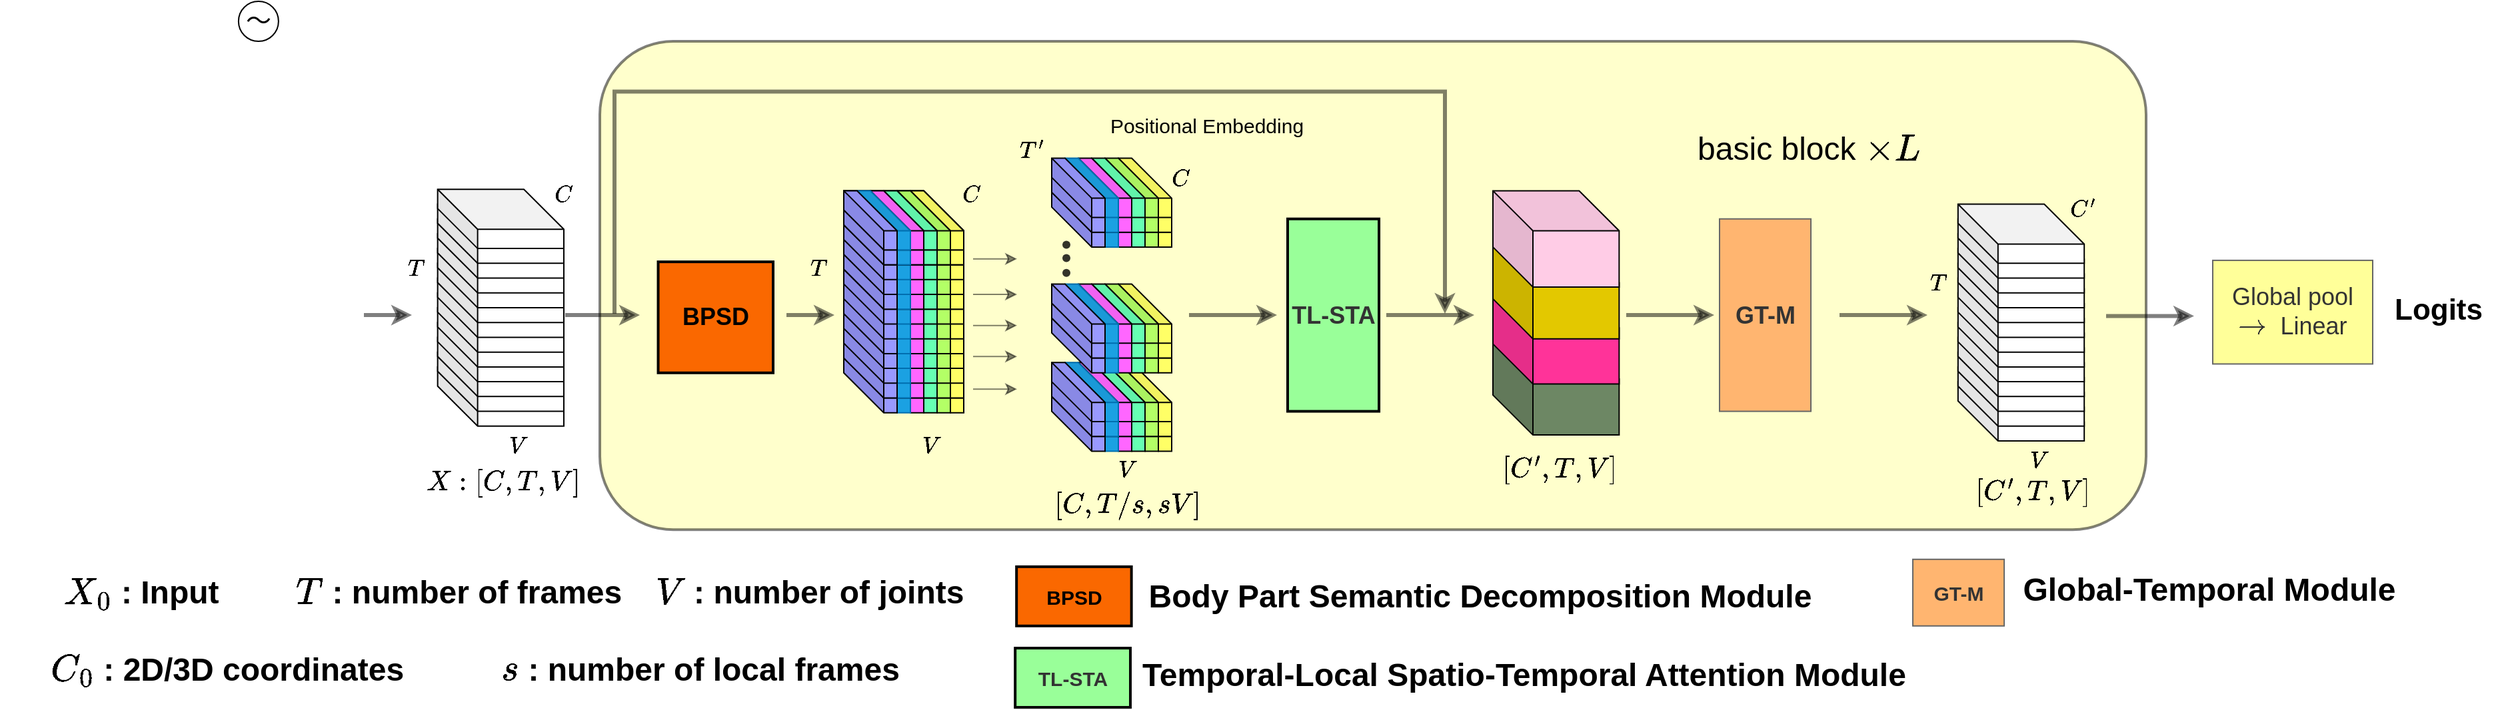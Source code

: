 <mxfile version="21.0.6" type="github">
  <diagram name="第 1 页" id="HZsj9VAZssC8dL7Cn9Iv">
    <mxGraphModel dx="3434" dy="2556" grid="1" gridSize="10" guides="1" tooltips="1" connect="1" arrows="1" fold="1" page="1" pageScale="1" pageWidth="827" pageHeight="1169" math="1" shadow="0">
      <root>
        <mxCell id="0" />
        <mxCell id="1" parent="0" />
        <mxCell id="3N3fm7F1_PBRhYYOgEq7-2" value="&lt;font size=&quot;1&quot; style=&quot;&quot;&gt;&lt;b style=&quot;font-size: 24px;&quot;&gt;\( X_0 \) : Input&amp;nbsp;&lt;/b&gt;&lt;/font&gt;" style="text;html=1;align=center;verticalAlign=middle;resizable=0;points=[];autosize=1;strokeColor=none;fillColor=none;fontSize=12;" vertex="1" parent="1">
          <mxGeometry x="-495.06" y="-685.556" width="200" height="40" as="geometry" />
        </mxCell>
        <mxCell id="3N3fm7F1_PBRhYYOgEq7-3" value="" style="rounded=1;whiteSpace=wrap;html=1;strokeColor=#000000;strokeWidth=2;fontSize=15;fillColor=#FFFF99;gradientColor=none;opacity=50;" vertex="1" parent="1">
          <mxGeometry x="-54" y="-1080" width="1160" height="366.667" as="geometry" />
        </mxCell>
        <mxCell id="3N3fm7F1_PBRhYYOgEq7-4" value="" style="group;direction=west;flipV=0;flipH=0;rotation=90;" vertex="1" connectable="0" parent="1">
          <mxGeometry x="277.0" y="-927.227" width="38.822" height="22.222" as="geometry" />
        </mxCell>
        <mxCell id="3N3fm7F1_PBRhYYOgEq7-5" value="    " style="shape=waypoint;sketch=0;size=6;pointerEvents=1;points=[];fillColor=none;resizable=0;rotatable=0;perimeter=centerPerimeter;snapToPoint=1;fontFamily=Helvetica;fontSize=18;fontColor=default;opacity=80;rotation=90;" vertex="1" parent="3N3fm7F1_PBRhYYOgEq7-4">
          <mxGeometry x="9" y="-10" width="20" height="20" as="geometry" />
        </mxCell>
        <mxCell id="3N3fm7F1_PBRhYYOgEq7-6" value="" style="group;rotation=90;" vertex="1" connectable="0" parent="3N3fm7F1_PBRhYYOgEq7-4">
          <mxGeometry x="4" y="5.556" width="29.044" height="22.222" as="geometry" />
        </mxCell>
        <mxCell id="3N3fm7F1_PBRhYYOgEq7-7" value="    " style="shape=waypoint;sketch=0;size=6;pointerEvents=1;points=[];fillColor=none;resizable=0;rotatable=0;perimeter=centerPerimeter;snapToPoint=1;fontFamily=Helvetica;fontSize=18;fontColor=default;opacity=80;rotation=90;" vertex="1" parent="3N3fm7F1_PBRhYYOgEq7-6">
          <mxGeometry x="5" y="-5.556" width="20" height="20" as="geometry" />
        </mxCell>
        <mxCell id="3N3fm7F1_PBRhYYOgEq7-8" value="    " style="shape=waypoint;sketch=0;size=6;pointerEvents=1;points=[];fillColor=none;resizable=0;rotatable=0;perimeter=centerPerimeter;snapToPoint=1;fontFamily=Helvetica;fontSize=18;fontColor=default;opacity=80;rotation=90;" vertex="1" parent="3N3fm7F1_PBRhYYOgEq7-6">
          <mxGeometry x="5" y="5.556" width="20" height="20" as="geometry" />
        </mxCell>
        <mxCell id="3N3fm7F1_PBRhYYOgEq7-11" value="" style="shape=cube;whiteSpace=wrap;html=1;boundedLbl=1;backgroundOutline=1;darkOpacity=0.05;darkOpacity2=0.1;fontSize=15;size=30;flipV=0;flipH=0;textOpacity=0;" vertex="1" parent="1">
          <mxGeometry x="-175.68" y="-835.556" width="94.68" height="44.444" as="geometry" />
        </mxCell>
        <mxCell id="3N3fm7F1_PBRhYYOgEq7-12" value="" style="shape=cube;whiteSpace=wrap;html=1;boundedLbl=1;backgroundOutline=1;darkOpacity=0.05;darkOpacity2=0.1;fontSize=15;size=30;flipV=0;flipH=0;textOpacity=0;" vertex="1" parent="1">
          <mxGeometry x="-175.68" y="-846.667" width="94.68" height="44.444" as="geometry" />
        </mxCell>
        <mxCell id="3N3fm7F1_PBRhYYOgEq7-13" value="" style="shape=cube;whiteSpace=wrap;html=1;boundedLbl=1;backgroundOutline=1;darkOpacity=0.05;darkOpacity2=0.1;fontSize=15;size=30;flipV=0;flipH=0;textOpacity=0;" vertex="1" parent="1">
          <mxGeometry x="-175.68" y="-857.778" width="94.68" height="44.444" as="geometry" />
        </mxCell>
        <mxCell id="3N3fm7F1_PBRhYYOgEq7-14" value="" style="shape=cube;whiteSpace=wrap;html=1;boundedLbl=1;backgroundOutline=1;darkOpacity=0.05;darkOpacity2=0.1;fontSize=15;size=30;flipV=0;flipH=0;textOpacity=0;" vertex="1" parent="1">
          <mxGeometry x="-175.68" y="-868.889" width="94.68" height="44.444" as="geometry" />
        </mxCell>
        <mxCell id="3N3fm7F1_PBRhYYOgEq7-15" value="" style="shape=cube;whiteSpace=wrap;html=1;boundedLbl=1;backgroundOutline=1;darkOpacity=0.05;darkOpacity2=0.1;fontSize=15;size=30;flipV=0;flipH=0;textOpacity=0;" vertex="1" parent="1">
          <mxGeometry x="-175.68" y="-880" width="94.68" height="44.444" as="geometry" />
        </mxCell>
        <mxCell id="3N3fm7F1_PBRhYYOgEq7-16" value="" style="shape=cube;whiteSpace=wrap;html=1;boundedLbl=1;backgroundOutline=1;darkOpacity=0.05;darkOpacity2=0.1;fontSize=15;size=30;flipV=0;flipH=0;textOpacity=0;" vertex="1" parent="1">
          <mxGeometry x="-175.68" y="-891.111" width="94.68" height="44.444" as="geometry" />
        </mxCell>
        <mxCell id="3N3fm7F1_PBRhYYOgEq7-17" value="" style="shape=cube;whiteSpace=wrap;html=1;boundedLbl=1;backgroundOutline=1;darkOpacity=0.05;darkOpacity2=0.1;fontSize=15;size=30;flipV=0;flipH=0;textOpacity=0;" vertex="1" parent="1">
          <mxGeometry x="-175.68" y="-902.222" width="94.68" height="44.444" as="geometry" />
        </mxCell>
        <mxCell id="3N3fm7F1_PBRhYYOgEq7-18" value="" style="shape=cube;whiteSpace=wrap;html=1;boundedLbl=1;backgroundOutline=1;darkOpacity=0.05;darkOpacity2=0.1;fontSize=15;size=30;flipV=0;flipH=0;textOpacity=0;" vertex="1" parent="1">
          <mxGeometry x="-175.68" y="-913.333" width="94.68" height="44.444" as="geometry" />
        </mxCell>
        <mxCell id="3N3fm7F1_PBRhYYOgEq7-19" value="" style="shape=cube;whiteSpace=wrap;html=1;boundedLbl=1;backgroundOutline=1;darkOpacity=0.05;darkOpacity2=0.1;fontSize=15;size=30;flipV=0;flipH=0;textOpacity=0;" vertex="1" parent="1">
          <mxGeometry x="-175.68" y="-924.444" width="94.68" height="44.444" as="geometry" />
        </mxCell>
        <mxCell id="3N3fm7F1_PBRhYYOgEq7-20" value="" style="shape=cube;whiteSpace=wrap;html=1;boundedLbl=1;backgroundOutline=1;darkOpacity=0.05;darkOpacity2=0.1;fontSize=15;size=30;flipV=0;flipH=0;textOpacity=0;" vertex="1" parent="1">
          <mxGeometry x="-175.68" y="-935.556" width="94.68" height="44.444" as="geometry" />
        </mxCell>
        <mxCell id="3N3fm7F1_PBRhYYOgEq7-21" value="" style="shape=cube;whiteSpace=wrap;html=1;boundedLbl=1;backgroundOutline=1;darkOpacity=0.05;darkOpacity2=0.1;fontSize=15;size=30;flipV=0;flipH=0;textOpacity=0;" vertex="1" parent="1">
          <mxGeometry x="-175.68" y="-946.667" width="94.68" height="44.444" as="geometry" />
        </mxCell>
        <mxCell id="3N3fm7F1_PBRhYYOgEq7-22" value="" style="shape=cube;whiteSpace=wrap;html=1;boundedLbl=1;backgroundOutline=1;darkOpacity=0.05;darkOpacity2=0.1;fontSize=15;size=30;flipV=0;flipH=0;textOpacity=0;" vertex="1" parent="1">
          <mxGeometry x="-175.68" y="-957.778" width="94.68" height="44.444" as="geometry" />
        </mxCell>
        <mxCell id="3N3fm7F1_PBRhYYOgEq7-23" value="" style="shape=cube;whiteSpace=wrap;html=1;boundedLbl=1;backgroundOutline=1;darkOpacity=0.05;darkOpacity2=0.1;fontSize=15;size=30;flipV=0;flipH=0;textOpacity=0;" vertex="1" parent="1">
          <mxGeometry x="-175.68" y="-968.889" width="94.68" height="44.444" as="geometry" />
        </mxCell>
        <mxCell id="3N3fm7F1_PBRhYYOgEq7-353" value="&lt;font style=&quot;font-size: 18px;&quot;&gt;\( X : [{C , T ,V} ]\)&lt;/font&gt;" style="text;html=1;align=center;verticalAlign=middle;resizable=0;points=[];autosize=1;strokeColor=none;fillColor=none;" vertex="1" parent="1">
          <mxGeometry x="-207.06" y="-768.889" width="160" height="40" as="geometry" />
        </mxCell>
        <mxCell id="3N3fm7F1_PBRhYYOgEq7-354" value="\(T\)" style="text;html=1;align=center;verticalAlign=middle;resizable=0;points=[];autosize=1;strokeColor=none;fillColor=none;fontSize=15;opacity=50;" vertex="1" parent="1">
          <mxGeometry x="-217.06" y="-924.444" width="50" height="30" as="geometry" />
        </mxCell>
        <mxCell id="3N3fm7F1_PBRhYYOgEq7-355" value="\(V\)" style="text;html=1;align=center;verticalAlign=middle;resizable=0;points=[];autosize=1;strokeColor=none;fillColor=none;fontSize=15;opacity=50;" vertex="1" parent="1">
          <mxGeometry x="-141" y="-791.111" width="50" height="30" as="geometry" />
        </mxCell>
        <mxCell id="3N3fm7F1_PBRhYYOgEq7-356" value="\(C\)" style="text;html=1;align=center;verticalAlign=middle;resizable=0;points=[];autosize=1;strokeColor=none;fillColor=none;fontSize=15;opacity=50;" vertex="1" parent="1">
          <mxGeometry x="-107.23" y="-980" width="50" height="30" as="geometry" />
        </mxCell>
        <mxCell id="3N3fm7F1_PBRhYYOgEq7-357" value="&lt;font style=&quot;font-size: 18px;&quot;&gt;&lt;b&gt;BPSD&lt;/b&gt;&lt;/font&gt;" style="rounded=0;whiteSpace=wrap;html=1;fillColor=#fa6800;strokeColor=#000000;fontColor=#000000;strokeWidth=2;" vertex="1" parent="1">
          <mxGeometry x="-10.23" y="-914.444" width="86.23" height="83.333" as="geometry" />
        </mxCell>
        <mxCell id="3N3fm7F1_PBRhYYOgEq7-358" value="\(T&#39;\)" style="text;html=1;align=center;verticalAlign=middle;resizable=0;points=[];autosize=1;strokeColor=none;fillColor=none;fontSize=15;opacity=50;" vertex="1" parent="1">
          <mxGeometry x="244.82" y="-1013.333" width="50" height="30" as="geometry" />
        </mxCell>
        <mxCell id="3N3fm7F1_PBRhYYOgEq7-359" value="" style="group" vertex="1" connectable="0" parent="1">
          <mxGeometry x="169" y="-845.556" width="50" height="44.444" as="geometry" />
        </mxCell>
        <mxCell id="3N3fm7F1_PBRhYYOgEq7-360" value="" style="shape=cube;whiteSpace=wrap;html=1;boundedLbl=1;backgroundOutline=1;darkOpacity=0.05;darkOpacity2=0.1;fontSize=15;size=30;flipV=0;flipH=0;textOpacity=0;fillColor=#FFFF66;" vertex="1" parent="3N3fm7F1_PBRhYYOgEq7-359">
          <mxGeometry x="10" width="40" height="44.444" as="geometry" />
        </mxCell>
        <mxCell id="3N3fm7F1_PBRhYYOgEq7-361" value="" style="shape=cube;whiteSpace=wrap;html=1;boundedLbl=1;backgroundOutline=1;darkOpacity=0.05;darkOpacity2=0.1;fontSize=15;size=30;flipV=0;flipH=0;textOpacity=0;fillColor=#B3FF66;" vertex="1" parent="3N3fm7F1_PBRhYYOgEq7-359">
          <mxGeometry width="40" height="44.444" as="geometry" />
        </mxCell>
        <mxCell id="3N3fm7F1_PBRhYYOgEq7-362" value="" style="group" vertex="1" connectable="0" parent="1">
          <mxGeometry x="149" y="-845.556" width="50" height="44.444" as="geometry" />
        </mxCell>
        <mxCell id="3N3fm7F1_PBRhYYOgEq7-363" value="" style="shape=cube;whiteSpace=wrap;html=1;boundedLbl=1;backgroundOutline=1;darkOpacity=0.05;darkOpacity2=0.1;fontSize=15;size=30;flipV=0;flipH=0;textOpacity=0;fillColor=#66FFB3;" vertex="1" parent="3N3fm7F1_PBRhYYOgEq7-362">
          <mxGeometry x="10" width="40" height="44.444" as="geometry" />
        </mxCell>
        <mxCell id="3N3fm7F1_PBRhYYOgEq7-364" value="" style="shape=cube;whiteSpace=wrap;html=1;boundedLbl=1;backgroundOutline=1;darkOpacity=0.05;darkOpacity2=0.1;fontSize=15;size=30;flipV=0;flipH=0;textOpacity=0;fillColor=#FF66FF;" vertex="1" parent="3N3fm7F1_PBRhYYOgEq7-362">
          <mxGeometry width="40" height="44.444" as="geometry" />
        </mxCell>
        <mxCell id="3N3fm7F1_PBRhYYOgEq7-365" value="" style="group" vertex="1" connectable="0" parent="1">
          <mxGeometry x="129" y="-845.556" width="50" height="44.444" as="geometry" />
        </mxCell>
        <mxCell id="3N3fm7F1_PBRhYYOgEq7-366" value="" style="shape=cube;whiteSpace=wrap;html=1;boundedLbl=1;backgroundOutline=1;darkOpacity=0.05;darkOpacity2=0.1;fontSize=15;size=30;flipV=0;flipH=0;textOpacity=0;fillColor=#1ba1e2;strokeColor=#006EAF;fontColor=#ffffff;" vertex="1" parent="3N3fm7F1_PBRhYYOgEq7-365">
          <mxGeometry x="10" width="40" height="44.444" as="geometry" />
        </mxCell>
        <mxCell id="3N3fm7F1_PBRhYYOgEq7-367" value="" style="shape=cube;whiteSpace=wrap;html=1;boundedLbl=1;backgroundOutline=1;darkOpacity=0.05;darkOpacity2=0.1;fontSize=15;size=30;flipV=0;flipH=0;textOpacity=0;fillColor=#9999FF;" vertex="1" parent="3N3fm7F1_PBRhYYOgEq7-365">
          <mxGeometry width="40" height="44.444" as="geometry" />
        </mxCell>
        <mxCell id="3N3fm7F1_PBRhYYOgEq7-368" value="" style="group" vertex="1" connectable="0" parent="1">
          <mxGeometry x="169" y="-856.667" width="50" height="44.444" as="geometry" />
        </mxCell>
        <mxCell id="3N3fm7F1_PBRhYYOgEq7-369" value="" style="shape=cube;whiteSpace=wrap;html=1;boundedLbl=1;backgroundOutline=1;darkOpacity=0.05;darkOpacity2=0.1;fontSize=15;size=30;flipV=0;flipH=0;textOpacity=0;" vertex="1" parent="3N3fm7F1_PBRhYYOgEq7-368">
          <mxGeometry x="10" width="40" height="44.444" as="geometry" />
        </mxCell>
        <mxCell id="3N3fm7F1_PBRhYYOgEq7-370" value="" style="shape=cube;whiteSpace=wrap;html=1;boundedLbl=1;backgroundOutline=1;darkOpacity=0.05;darkOpacity2=0.1;fontSize=15;size=30;flipV=0;flipH=0;textOpacity=0;" vertex="1" parent="3N3fm7F1_PBRhYYOgEq7-368">
          <mxGeometry width="40" height="44.444" as="geometry" />
        </mxCell>
        <mxCell id="3N3fm7F1_PBRhYYOgEq7-371" value="" style="group" vertex="1" connectable="0" parent="3N3fm7F1_PBRhYYOgEq7-368">
          <mxGeometry width="50" height="44.444" as="geometry" />
        </mxCell>
        <mxCell id="3N3fm7F1_PBRhYYOgEq7-372" value="" style="shape=cube;whiteSpace=wrap;html=1;boundedLbl=1;backgroundOutline=1;darkOpacity=0.05;darkOpacity2=0.1;fontSize=15;size=30;flipV=0;flipH=0;textOpacity=0;fillColor=#FFFF66;" vertex="1" parent="3N3fm7F1_PBRhYYOgEq7-371">
          <mxGeometry x="10" width="40" height="44.444" as="geometry" />
        </mxCell>
        <mxCell id="3N3fm7F1_PBRhYYOgEq7-373" value="" style="shape=cube;whiteSpace=wrap;html=1;boundedLbl=1;backgroundOutline=1;darkOpacity=0.05;darkOpacity2=0.1;fontSize=15;size=30;flipV=0;flipH=0;textOpacity=0;fillColor=#B3FF66;" vertex="1" parent="3N3fm7F1_PBRhYYOgEq7-371">
          <mxGeometry width="40" height="44.444" as="geometry" />
        </mxCell>
        <mxCell id="3N3fm7F1_PBRhYYOgEq7-374" value="" style="group" vertex="1" connectable="0" parent="3N3fm7F1_PBRhYYOgEq7-368">
          <mxGeometry x="-20" width="50" height="44.444" as="geometry" />
        </mxCell>
        <mxCell id="3N3fm7F1_PBRhYYOgEq7-375" value="" style="shape=cube;whiteSpace=wrap;html=1;boundedLbl=1;backgroundOutline=1;darkOpacity=0.05;darkOpacity2=0.1;fontSize=15;size=30;flipV=0;flipH=0;textOpacity=0;" vertex="1" parent="3N3fm7F1_PBRhYYOgEq7-374">
          <mxGeometry x="10" width="40" height="44.444" as="geometry" />
        </mxCell>
        <mxCell id="3N3fm7F1_PBRhYYOgEq7-376" value="" style="shape=cube;whiteSpace=wrap;html=1;boundedLbl=1;backgroundOutline=1;darkOpacity=0.05;darkOpacity2=0.1;fontSize=15;size=30;flipV=0;flipH=0;textOpacity=0;" vertex="1" parent="3N3fm7F1_PBRhYYOgEq7-374">
          <mxGeometry width="40" height="44.444" as="geometry" />
        </mxCell>
        <mxCell id="3N3fm7F1_PBRhYYOgEq7-377" value="" style="group" vertex="1" connectable="0" parent="3N3fm7F1_PBRhYYOgEq7-368">
          <mxGeometry x="-40" width="50" height="44.444" as="geometry" />
        </mxCell>
        <mxCell id="3N3fm7F1_PBRhYYOgEq7-378" value="" style="shape=cube;whiteSpace=wrap;html=1;boundedLbl=1;backgroundOutline=1;darkOpacity=0.05;darkOpacity2=0.1;fontSize=15;size=30;flipV=0;flipH=0;textOpacity=0;" vertex="1" parent="3N3fm7F1_PBRhYYOgEq7-377">
          <mxGeometry x="10" width="40" height="44.444" as="geometry" />
        </mxCell>
        <mxCell id="3N3fm7F1_PBRhYYOgEq7-379" value="" style="shape=cube;whiteSpace=wrap;html=1;boundedLbl=1;backgroundOutline=1;darkOpacity=0.05;darkOpacity2=0.1;fontSize=15;size=30;flipV=0;flipH=0;textOpacity=0;" vertex="1" parent="3N3fm7F1_PBRhYYOgEq7-377">
          <mxGeometry width="40" height="44.444" as="geometry" />
        </mxCell>
        <mxCell id="3N3fm7F1_PBRhYYOgEq7-380" value="" style="group" vertex="1" connectable="0" parent="1">
          <mxGeometry x="149" y="-856.667" width="50" height="44.444" as="geometry" />
        </mxCell>
        <mxCell id="3N3fm7F1_PBRhYYOgEq7-381" value="" style="shape=cube;whiteSpace=wrap;html=1;boundedLbl=1;backgroundOutline=1;darkOpacity=0.05;darkOpacity2=0.1;fontSize=15;size=30;flipV=0;flipH=0;textOpacity=0;fillColor=#66FFB3;" vertex="1" parent="3N3fm7F1_PBRhYYOgEq7-380">
          <mxGeometry x="10" width="40" height="44.444" as="geometry" />
        </mxCell>
        <mxCell id="3N3fm7F1_PBRhYYOgEq7-382" value="" style="shape=cube;whiteSpace=wrap;html=1;boundedLbl=1;backgroundOutline=1;darkOpacity=0.05;darkOpacity2=0.1;fontSize=15;size=30;flipV=0;flipH=0;textOpacity=0;fillColor=#FF66FF;" vertex="1" parent="3N3fm7F1_PBRhYYOgEq7-380">
          <mxGeometry width="40" height="44.444" as="geometry" />
        </mxCell>
        <mxCell id="3N3fm7F1_PBRhYYOgEq7-383" value="" style="group" vertex="1" connectable="0" parent="1">
          <mxGeometry x="129" y="-856.667" width="50" height="44.444" as="geometry" />
        </mxCell>
        <mxCell id="3N3fm7F1_PBRhYYOgEq7-384" value="" style="shape=cube;whiteSpace=wrap;html=1;boundedLbl=1;backgroundOutline=1;darkOpacity=0.05;darkOpacity2=0.1;fontSize=15;size=30;flipV=0;flipH=0;textOpacity=0;fillColor=#1ba1e2;strokeColor=#006EAF;fontColor=#ffffff;" vertex="1" parent="3N3fm7F1_PBRhYYOgEq7-383">
          <mxGeometry x="10" width="40" height="44.444" as="geometry" />
        </mxCell>
        <mxCell id="3N3fm7F1_PBRhYYOgEq7-385" value="" style="shape=cube;whiteSpace=wrap;html=1;boundedLbl=1;backgroundOutline=1;darkOpacity=0.05;darkOpacity2=0.1;fontSize=15;size=30;flipV=0;flipH=0;textOpacity=0;fillColor=#9999FF;" vertex="1" parent="3N3fm7F1_PBRhYYOgEq7-383">
          <mxGeometry width="40" height="44.444" as="geometry" />
        </mxCell>
        <mxCell id="3N3fm7F1_PBRhYYOgEq7-386" value="" style="group" vertex="1" connectable="0" parent="1">
          <mxGeometry x="169" y="-867.778" width="50" height="44.444" as="geometry" />
        </mxCell>
        <mxCell id="3N3fm7F1_PBRhYYOgEq7-387" value="" style="shape=cube;whiteSpace=wrap;html=1;boundedLbl=1;backgroundOutline=1;darkOpacity=0.05;darkOpacity2=0.1;fontSize=15;size=30;flipV=0;flipH=0;textOpacity=0;fillColor=#FFFF66;" vertex="1" parent="3N3fm7F1_PBRhYYOgEq7-386">
          <mxGeometry x="10" width="40" height="44.444" as="geometry" />
        </mxCell>
        <mxCell id="3N3fm7F1_PBRhYYOgEq7-388" value="" style="shape=cube;whiteSpace=wrap;html=1;boundedLbl=1;backgroundOutline=1;darkOpacity=0.05;darkOpacity2=0.1;fontSize=15;size=30;flipV=0;flipH=0;textOpacity=0;fillColor=#B3FF66;" vertex="1" parent="3N3fm7F1_PBRhYYOgEq7-386">
          <mxGeometry width="40" height="44.444" as="geometry" />
        </mxCell>
        <mxCell id="3N3fm7F1_PBRhYYOgEq7-389" value="" style="group" vertex="1" connectable="0" parent="1">
          <mxGeometry x="149" y="-867.778" width="50" height="44.444" as="geometry" />
        </mxCell>
        <mxCell id="3N3fm7F1_PBRhYYOgEq7-390" value="" style="shape=cube;whiteSpace=wrap;html=1;boundedLbl=1;backgroundOutline=1;darkOpacity=0.05;darkOpacity2=0.1;fontSize=15;size=30;flipV=0;flipH=0;textOpacity=0;fillColor=#66FFB3;" vertex="1" parent="3N3fm7F1_PBRhYYOgEq7-389">
          <mxGeometry x="10" width="40" height="44.444" as="geometry" />
        </mxCell>
        <mxCell id="3N3fm7F1_PBRhYYOgEq7-391" value="" style="shape=cube;whiteSpace=wrap;html=1;boundedLbl=1;backgroundOutline=1;darkOpacity=0.05;darkOpacity2=0.1;fontSize=15;size=30;flipV=0;flipH=0;textOpacity=0;fillColor=#FF66FF;" vertex="1" parent="3N3fm7F1_PBRhYYOgEq7-389">
          <mxGeometry width="40" height="44.444" as="geometry" />
        </mxCell>
        <mxCell id="3N3fm7F1_PBRhYYOgEq7-392" value="" style="group" vertex="1" connectable="0" parent="1">
          <mxGeometry x="129" y="-867.778" width="50" height="44.444" as="geometry" />
        </mxCell>
        <mxCell id="3N3fm7F1_PBRhYYOgEq7-393" value="" style="shape=cube;whiteSpace=wrap;html=1;boundedLbl=1;backgroundOutline=1;darkOpacity=0.05;darkOpacity2=0.1;fontSize=15;size=30;flipV=0;flipH=0;textOpacity=0;fillColor=#1ba1e2;strokeColor=#006EAF;fontColor=#ffffff;" vertex="1" parent="3N3fm7F1_PBRhYYOgEq7-392">
          <mxGeometry x="10" width="40" height="44.444" as="geometry" />
        </mxCell>
        <mxCell id="3N3fm7F1_PBRhYYOgEq7-394" value="" style="shape=cube;whiteSpace=wrap;html=1;boundedLbl=1;backgroundOutline=1;darkOpacity=0.05;darkOpacity2=0.1;fontSize=15;size=30;flipV=0;flipH=0;textOpacity=0;fillColor=#9999FF;" vertex="1" parent="3N3fm7F1_PBRhYYOgEq7-392">
          <mxGeometry width="40" height="44.444" as="geometry" />
        </mxCell>
        <mxCell id="3N3fm7F1_PBRhYYOgEq7-395" value="" style="group" vertex="1" connectable="0" parent="1">
          <mxGeometry x="169" y="-878.889" width="50" height="44.444" as="geometry" />
        </mxCell>
        <mxCell id="3N3fm7F1_PBRhYYOgEq7-396" value="" style="shape=cube;whiteSpace=wrap;html=1;boundedLbl=1;backgroundOutline=1;darkOpacity=0.05;darkOpacity2=0.1;fontSize=15;size=30;flipV=0;flipH=0;textOpacity=0;fillColor=#FFFF66;" vertex="1" parent="3N3fm7F1_PBRhYYOgEq7-395">
          <mxGeometry x="10" width="40" height="44.444" as="geometry" />
        </mxCell>
        <mxCell id="3N3fm7F1_PBRhYYOgEq7-397" value="" style="shape=cube;whiteSpace=wrap;html=1;boundedLbl=1;backgroundOutline=1;darkOpacity=0.05;darkOpacity2=0.1;fontSize=15;size=30;flipV=0;flipH=0;textOpacity=0;fillColor=#B3FF66;" vertex="1" parent="3N3fm7F1_PBRhYYOgEq7-395">
          <mxGeometry width="40" height="44.444" as="geometry" />
        </mxCell>
        <mxCell id="3N3fm7F1_PBRhYYOgEq7-398" value="" style="group" vertex="1" connectable="0" parent="1">
          <mxGeometry x="149" y="-878.889" width="50" height="44.444" as="geometry" />
        </mxCell>
        <mxCell id="3N3fm7F1_PBRhYYOgEq7-399" value="" style="shape=cube;whiteSpace=wrap;html=1;boundedLbl=1;backgroundOutline=1;darkOpacity=0.05;darkOpacity2=0.1;fontSize=15;size=30;flipV=0;flipH=0;textOpacity=0;fillColor=#66FFB3;" vertex="1" parent="3N3fm7F1_PBRhYYOgEq7-398">
          <mxGeometry x="10" width="40" height="44.444" as="geometry" />
        </mxCell>
        <mxCell id="3N3fm7F1_PBRhYYOgEq7-400" value="" style="shape=cube;whiteSpace=wrap;html=1;boundedLbl=1;backgroundOutline=1;darkOpacity=0.05;darkOpacity2=0.1;fontSize=15;size=30;flipV=0;flipH=0;textOpacity=0;fillColor=#FF66FF;" vertex="1" parent="3N3fm7F1_PBRhYYOgEq7-398">
          <mxGeometry width="40" height="44.444" as="geometry" />
        </mxCell>
        <mxCell id="3N3fm7F1_PBRhYYOgEq7-401" value="" style="group" vertex="1" connectable="0" parent="1">
          <mxGeometry x="129" y="-878.889" width="50" height="44.444" as="geometry" />
        </mxCell>
        <mxCell id="3N3fm7F1_PBRhYYOgEq7-402" value="" style="shape=cube;whiteSpace=wrap;html=1;boundedLbl=1;backgroundOutline=1;darkOpacity=0.05;darkOpacity2=0.1;fontSize=15;size=30;flipV=0;flipH=0;textOpacity=0;fillColor=#1ba1e2;strokeColor=#006EAF;fontColor=#ffffff;" vertex="1" parent="3N3fm7F1_PBRhYYOgEq7-401">
          <mxGeometry x="10" width="40" height="44.444" as="geometry" />
        </mxCell>
        <mxCell id="3N3fm7F1_PBRhYYOgEq7-403" value="" style="shape=cube;whiteSpace=wrap;html=1;boundedLbl=1;backgroundOutline=1;darkOpacity=0.05;darkOpacity2=0.1;fontSize=15;size=30;flipV=0;flipH=0;textOpacity=0;fillColor=#9999FF;" vertex="1" parent="3N3fm7F1_PBRhYYOgEq7-401">
          <mxGeometry width="40" height="44.444" as="geometry" />
        </mxCell>
        <mxCell id="3N3fm7F1_PBRhYYOgEq7-404" value="" style="group" vertex="1" connectable="0" parent="1">
          <mxGeometry x="169" y="-890" width="50" height="44.444" as="geometry" />
        </mxCell>
        <mxCell id="3N3fm7F1_PBRhYYOgEq7-405" value="" style="shape=cube;whiteSpace=wrap;html=1;boundedLbl=1;backgroundOutline=1;darkOpacity=0.05;darkOpacity2=0.1;fontSize=15;size=30;flipV=0;flipH=0;textOpacity=0;" vertex="1" parent="3N3fm7F1_PBRhYYOgEq7-404">
          <mxGeometry x="10" width="40" height="44.444" as="geometry" />
        </mxCell>
        <mxCell id="3N3fm7F1_PBRhYYOgEq7-406" value="" style="shape=cube;whiteSpace=wrap;html=1;boundedLbl=1;backgroundOutline=1;darkOpacity=0.05;darkOpacity2=0.1;fontSize=15;size=30;flipV=0;flipH=0;textOpacity=0;" vertex="1" parent="3N3fm7F1_PBRhYYOgEq7-404">
          <mxGeometry width="40" height="44.444" as="geometry" />
        </mxCell>
        <mxCell id="3N3fm7F1_PBRhYYOgEq7-407" value="" style="group" vertex="1" connectable="0" parent="3N3fm7F1_PBRhYYOgEq7-404">
          <mxGeometry width="50" height="44.444" as="geometry" />
        </mxCell>
        <mxCell id="3N3fm7F1_PBRhYYOgEq7-408" value="" style="shape=cube;whiteSpace=wrap;html=1;boundedLbl=1;backgroundOutline=1;darkOpacity=0.05;darkOpacity2=0.1;fontSize=15;size=30;flipV=0;flipH=0;textOpacity=0;fillColor=#FFFF66;" vertex="1" parent="3N3fm7F1_PBRhYYOgEq7-407">
          <mxGeometry x="10" width="40" height="44.444" as="geometry" />
        </mxCell>
        <mxCell id="3N3fm7F1_PBRhYYOgEq7-409" value="" style="shape=cube;whiteSpace=wrap;html=1;boundedLbl=1;backgroundOutline=1;darkOpacity=0.05;darkOpacity2=0.1;fontSize=15;size=30;flipV=0;flipH=0;textOpacity=0;fillColor=#B3FF66;" vertex="1" parent="3N3fm7F1_PBRhYYOgEq7-407">
          <mxGeometry width="40" height="44.444" as="geometry" />
        </mxCell>
        <mxCell id="3N3fm7F1_PBRhYYOgEq7-410" value="" style="group" vertex="1" connectable="0" parent="3N3fm7F1_PBRhYYOgEq7-404">
          <mxGeometry x="-20" width="50" height="44.444" as="geometry" />
        </mxCell>
        <mxCell id="3N3fm7F1_PBRhYYOgEq7-411" value="" style="shape=cube;whiteSpace=wrap;html=1;boundedLbl=1;backgroundOutline=1;darkOpacity=0.05;darkOpacity2=0.1;fontSize=15;size=30;flipV=0;flipH=0;textOpacity=0;" vertex="1" parent="3N3fm7F1_PBRhYYOgEq7-410">
          <mxGeometry x="10" width="40" height="44.444" as="geometry" />
        </mxCell>
        <mxCell id="3N3fm7F1_PBRhYYOgEq7-412" value="" style="shape=cube;whiteSpace=wrap;html=1;boundedLbl=1;backgroundOutline=1;darkOpacity=0.05;darkOpacity2=0.1;fontSize=15;size=30;flipV=0;flipH=0;textOpacity=0;" vertex="1" parent="3N3fm7F1_PBRhYYOgEq7-410">
          <mxGeometry width="40" height="44.444" as="geometry" />
        </mxCell>
        <mxCell id="3N3fm7F1_PBRhYYOgEq7-413" value="" style="group" vertex="1" connectable="0" parent="3N3fm7F1_PBRhYYOgEq7-404">
          <mxGeometry x="-40" width="50" height="44.444" as="geometry" />
        </mxCell>
        <mxCell id="3N3fm7F1_PBRhYYOgEq7-414" value="" style="shape=cube;whiteSpace=wrap;html=1;boundedLbl=1;backgroundOutline=1;darkOpacity=0.05;darkOpacity2=0.1;fontSize=15;size=30;flipV=0;flipH=0;textOpacity=0;" vertex="1" parent="3N3fm7F1_PBRhYYOgEq7-413">
          <mxGeometry x="10" width="40" height="44.444" as="geometry" />
        </mxCell>
        <mxCell id="3N3fm7F1_PBRhYYOgEq7-415" value="" style="shape=cube;whiteSpace=wrap;html=1;boundedLbl=1;backgroundOutline=1;darkOpacity=0.05;darkOpacity2=0.1;fontSize=15;size=30;flipV=0;flipH=0;textOpacity=0;" vertex="1" parent="3N3fm7F1_PBRhYYOgEq7-413">
          <mxGeometry width="40" height="44.444" as="geometry" />
        </mxCell>
        <mxCell id="3N3fm7F1_PBRhYYOgEq7-416" value="" style="group" vertex="1" connectable="0" parent="1">
          <mxGeometry x="149" y="-890" width="50" height="44.444" as="geometry" />
        </mxCell>
        <mxCell id="3N3fm7F1_PBRhYYOgEq7-417" value="" style="shape=cube;whiteSpace=wrap;html=1;boundedLbl=1;backgroundOutline=1;darkOpacity=0.05;darkOpacity2=0.1;fontSize=15;size=30;flipV=0;flipH=0;textOpacity=0;fillColor=#66FFB3;" vertex="1" parent="3N3fm7F1_PBRhYYOgEq7-416">
          <mxGeometry x="10" width="40" height="44.444" as="geometry" />
        </mxCell>
        <mxCell id="3N3fm7F1_PBRhYYOgEq7-418" value="" style="shape=cube;whiteSpace=wrap;html=1;boundedLbl=1;backgroundOutline=1;darkOpacity=0.05;darkOpacity2=0.1;fontSize=15;size=30;flipV=0;flipH=0;textOpacity=0;fillColor=#FF66FF;" vertex="1" parent="3N3fm7F1_PBRhYYOgEq7-416">
          <mxGeometry width="40" height="44.444" as="geometry" />
        </mxCell>
        <mxCell id="3N3fm7F1_PBRhYYOgEq7-419" value="" style="group" vertex="1" connectable="0" parent="1">
          <mxGeometry x="129" y="-890" width="50" height="44.444" as="geometry" />
        </mxCell>
        <mxCell id="3N3fm7F1_PBRhYYOgEq7-420" value="" style="shape=cube;whiteSpace=wrap;html=1;boundedLbl=1;backgroundOutline=1;darkOpacity=0.05;darkOpacity2=0.1;fontSize=15;size=30;flipV=0;flipH=0;textOpacity=0;fillColor=#1ba1e2;strokeColor=#006EAF;fontColor=#ffffff;" vertex="1" parent="3N3fm7F1_PBRhYYOgEq7-419">
          <mxGeometry x="10" width="40" height="44.444" as="geometry" />
        </mxCell>
        <mxCell id="3N3fm7F1_PBRhYYOgEq7-421" value="" style="shape=cube;whiteSpace=wrap;html=1;boundedLbl=1;backgroundOutline=1;darkOpacity=0.05;darkOpacity2=0.1;fontSize=15;size=30;flipV=0;flipH=0;textOpacity=0;fillColor=#9999FF;" vertex="1" parent="3N3fm7F1_PBRhYYOgEq7-419">
          <mxGeometry width="40" height="44.444" as="geometry" />
        </mxCell>
        <mxCell id="3N3fm7F1_PBRhYYOgEq7-422" value="" style="group" vertex="1" connectable="0" parent="1">
          <mxGeometry x="169" y="-901.111" width="50" height="44.444" as="geometry" />
        </mxCell>
        <mxCell id="3N3fm7F1_PBRhYYOgEq7-423" value="" style="shape=cube;whiteSpace=wrap;html=1;boundedLbl=1;backgroundOutline=1;darkOpacity=0.05;darkOpacity2=0.1;fontSize=15;size=30;flipV=0;flipH=0;textOpacity=0;fillColor=#FFFF66;" vertex="1" parent="3N3fm7F1_PBRhYYOgEq7-422">
          <mxGeometry x="10" width="40" height="44.444" as="geometry" />
        </mxCell>
        <mxCell id="3N3fm7F1_PBRhYYOgEq7-424" value="" style="shape=cube;whiteSpace=wrap;html=1;boundedLbl=1;backgroundOutline=1;darkOpacity=0.05;darkOpacity2=0.1;fontSize=15;size=30;flipV=0;flipH=0;textOpacity=0;fillColor=#B3FF66;" vertex="1" parent="3N3fm7F1_PBRhYYOgEq7-422">
          <mxGeometry width="40" height="44.444" as="geometry" />
        </mxCell>
        <mxCell id="3N3fm7F1_PBRhYYOgEq7-425" value="" style="group" vertex="1" connectable="0" parent="1">
          <mxGeometry x="149" y="-901.111" width="50" height="44.444" as="geometry" />
        </mxCell>
        <mxCell id="3N3fm7F1_PBRhYYOgEq7-426" value="" style="shape=cube;whiteSpace=wrap;html=1;boundedLbl=1;backgroundOutline=1;darkOpacity=0.05;darkOpacity2=0.1;fontSize=15;size=30;flipV=0;flipH=0;textOpacity=0;fillColor=#66FFB3;" vertex="1" parent="3N3fm7F1_PBRhYYOgEq7-425">
          <mxGeometry x="10" width="40" height="44.444" as="geometry" />
        </mxCell>
        <mxCell id="3N3fm7F1_PBRhYYOgEq7-427" value="" style="shape=cube;whiteSpace=wrap;html=1;boundedLbl=1;backgroundOutline=1;darkOpacity=0.05;darkOpacity2=0.1;fontSize=15;size=30;flipV=0;flipH=0;textOpacity=0;fillColor=#FF66FF;" vertex="1" parent="3N3fm7F1_PBRhYYOgEq7-425">
          <mxGeometry width="40" height="44.444" as="geometry" />
        </mxCell>
        <mxCell id="3N3fm7F1_PBRhYYOgEq7-428" value="" style="group" vertex="1" connectable="0" parent="1">
          <mxGeometry x="129" y="-901.111" width="50" height="44.444" as="geometry" />
        </mxCell>
        <mxCell id="3N3fm7F1_PBRhYYOgEq7-429" value="" style="shape=cube;whiteSpace=wrap;html=1;boundedLbl=1;backgroundOutline=1;darkOpacity=0.05;darkOpacity2=0.1;fontSize=15;size=30;flipV=0;flipH=0;textOpacity=0;fillColor=#1ba1e2;strokeColor=#006EAF;fontColor=#ffffff;" vertex="1" parent="3N3fm7F1_PBRhYYOgEq7-428">
          <mxGeometry x="10" width="40" height="44.444" as="geometry" />
        </mxCell>
        <mxCell id="3N3fm7F1_PBRhYYOgEq7-430" value="" style="shape=cube;whiteSpace=wrap;html=1;boundedLbl=1;backgroundOutline=1;darkOpacity=0.05;darkOpacity2=0.1;fontSize=15;size=30;flipV=0;flipH=0;textOpacity=0;fillColor=#9999FF;" vertex="1" parent="3N3fm7F1_PBRhYYOgEq7-428">
          <mxGeometry width="40" height="44.444" as="geometry" />
        </mxCell>
        <mxCell id="3N3fm7F1_PBRhYYOgEq7-431" value="" style="group" vertex="1" connectable="0" parent="1">
          <mxGeometry x="169" y="-912.222" width="50" height="44.444" as="geometry" />
        </mxCell>
        <mxCell id="3N3fm7F1_PBRhYYOgEq7-432" value="" style="shape=cube;whiteSpace=wrap;html=1;boundedLbl=1;backgroundOutline=1;darkOpacity=0.05;darkOpacity2=0.1;fontSize=15;size=30;flipV=0;flipH=0;textOpacity=0;fillColor=#FFFF66;" vertex="1" parent="3N3fm7F1_PBRhYYOgEq7-431">
          <mxGeometry x="10" width="40" height="44.444" as="geometry" />
        </mxCell>
        <mxCell id="3N3fm7F1_PBRhYYOgEq7-433" value="" style="shape=cube;whiteSpace=wrap;html=1;boundedLbl=1;backgroundOutline=1;darkOpacity=0.05;darkOpacity2=0.1;fontSize=15;size=30;flipV=0;flipH=0;textOpacity=0;fillColor=#B3FF66;" vertex="1" parent="3N3fm7F1_PBRhYYOgEq7-431">
          <mxGeometry width="40" height="44.444" as="geometry" />
        </mxCell>
        <mxCell id="3N3fm7F1_PBRhYYOgEq7-434" value="" style="group" vertex="1" connectable="0" parent="1">
          <mxGeometry x="149" y="-912.222" width="50" height="44.444" as="geometry" />
        </mxCell>
        <mxCell id="3N3fm7F1_PBRhYYOgEq7-435" value="" style="shape=cube;whiteSpace=wrap;html=1;boundedLbl=1;backgroundOutline=1;darkOpacity=0.05;darkOpacity2=0.1;fontSize=15;size=30;flipV=0;flipH=0;textOpacity=0;fillColor=#66FFB3;" vertex="1" parent="3N3fm7F1_PBRhYYOgEq7-434">
          <mxGeometry x="10" width="40" height="44.444" as="geometry" />
        </mxCell>
        <mxCell id="3N3fm7F1_PBRhYYOgEq7-436" value="" style="shape=cube;whiteSpace=wrap;html=1;boundedLbl=1;backgroundOutline=1;darkOpacity=0.05;darkOpacity2=0.1;fontSize=15;size=30;flipV=0;flipH=0;textOpacity=0;fillColor=#FF66FF;" vertex="1" parent="3N3fm7F1_PBRhYYOgEq7-434">
          <mxGeometry width="40" height="44.444" as="geometry" />
        </mxCell>
        <mxCell id="3N3fm7F1_PBRhYYOgEq7-437" value="" style="group" vertex="1" connectable="0" parent="1">
          <mxGeometry x="129" y="-912.222" width="50" height="44.444" as="geometry" />
        </mxCell>
        <mxCell id="3N3fm7F1_PBRhYYOgEq7-438" value="" style="shape=cube;whiteSpace=wrap;html=1;boundedLbl=1;backgroundOutline=1;darkOpacity=0.05;darkOpacity2=0.1;fontSize=15;size=30;flipV=0;flipH=0;textOpacity=0;fillColor=#1ba1e2;strokeColor=#006EAF;fontColor=#ffffff;" vertex="1" parent="3N3fm7F1_PBRhYYOgEq7-437">
          <mxGeometry x="10" width="40" height="44.444" as="geometry" />
        </mxCell>
        <mxCell id="3N3fm7F1_PBRhYYOgEq7-439" value="" style="shape=cube;whiteSpace=wrap;html=1;boundedLbl=1;backgroundOutline=1;darkOpacity=0.05;darkOpacity2=0.1;fontSize=15;size=30;flipV=0;flipH=0;textOpacity=0;fillColor=#9999FF;" vertex="1" parent="3N3fm7F1_PBRhYYOgEq7-437">
          <mxGeometry width="40" height="44.444" as="geometry" />
        </mxCell>
        <mxCell id="3N3fm7F1_PBRhYYOgEq7-440" value="" style="group" vertex="1" connectable="0" parent="1">
          <mxGeometry x="169" y="-923.333" width="50" height="44.444" as="geometry" />
        </mxCell>
        <mxCell id="3N3fm7F1_PBRhYYOgEq7-441" value="" style="shape=cube;whiteSpace=wrap;html=1;boundedLbl=1;backgroundOutline=1;darkOpacity=0.05;darkOpacity2=0.1;fontSize=15;size=30;flipV=0;flipH=0;textOpacity=0;" vertex="1" parent="3N3fm7F1_PBRhYYOgEq7-440">
          <mxGeometry x="10" width="40" height="44.444" as="geometry" />
        </mxCell>
        <mxCell id="3N3fm7F1_PBRhYYOgEq7-442" value="" style="shape=cube;whiteSpace=wrap;html=1;boundedLbl=1;backgroundOutline=1;darkOpacity=0.05;darkOpacity2=0.1;fontSize=15;size=30;flipV=0;flipH=0;textOpacity=0;" vertex="1" parent="3N3fm7F1_PBRhYYOgEq7-440">
          <mxGeometry width="40" height="44.444" as="geometry" />
        </mxCell>
        <mxCell id="3N3fm7F1_PBRhYYOgEq7-443" value="" style="group" vertex="1" connectable="0" parent="3N3fm7F1_PBRhYYOgEq7-440">
          <mxGeometry width="50" height="44.444" as="geometry" />
        </mxCell>
        <mxCell id="3N3fm7F1_PBRhYYOgEq7-444" value="" style="shape=cube;whiteSpace=wrap;html=1;boundedLbl=1;backgroundOutline=1;darkOpacity=0.05;darkOpacity2=0.1;fontSize=15;size=30;flipV=0;flipH=0;textOpacity=0;fillColor=#FFFF66;" vertex="1" parent="3N3fm7F1_PBRhYYOgEq7-443">
          <mxGeometry x="10" width="40" height="44.444" as="geometry" />
        </mxCell>
        <mxCell id="3N3fm7F1_PBRhYYOgEq7-445" value="" style="shape=cube;whiteSpace=wrap;html=1;boundedLbl=1;backgroundOutline=1;darkOpacity=0.05;darkOpacity2=0.1;fontSize=15;size=30;flipV=0;flipH=0;textOpacity=0;fillColor=#B3FF66;" vertex="1" parent="3N3fm7F1_PBRhYYOgEq7-443">
          <mxGeometry width="40" height="44.444" as="geometry" />
        </mxCell>
        <mxCell id="3N3fm7F1_PBRhYYOgEq7-446" value="" style="group" vertex="1" connectable="0" parent="3N3fm7F1_PBRhYYOgEq7-440">
          <mxGeometry x="-20" width="50" height="44.444" as="geometry" />
        </mxCell>
        <mxCell id="3N3fm7F1_PBRhYYOgEq7-447" value="" style="shape=cube;whiteSpace=wrap;html=1;boundedLbl=1;backgroundOutline=1;darkOpacity=0.05;darkOpacity2=0.1;fontSize=15;size=30;flipV=0;flipH=0;textOpacity=0;" vertex="1" parent="3N3fm7F1_PBRhYYOgEq7-446">
          <mxGeometry x="10" width="40" height="44.444" as="geometry" />
        </mxCell>
        <mxCell id="3N3fm7F1_PBRhYYOgEq7-448" value="" style="shape=cube;whiteSpace=wrap;html=1;boundedLbl=1;backgroundOutline=1;darkOpacity=0.05;darkOpacity2=0.1;fontSize=15;size=30;flipV=0;flipH=0;textOpacity=0;" vertex="1" parent="3N3fm7F1_PBRhYYOgEq7-446">
          <mxGeometry width="40" height="44.444" as="geometry" />
        </mxCell>
        <mxCell id="3N3fm7F1_PBRhYYOgEq7-449" value="" style="group" vertex="1" connectable="0" parent="3N3fm7F1_PBRhYYOgEq7-440">
          <mxGeometry x="-40" width="50" height="44.444" as="geometry" />
        </mxCell>
        <mxCell id="3N3fm7F1_PBRhYYOgEq7-450" value="" style="shape=cube;whiteSpace=wrap;html=1;boundedLbl=1;backgroundOutline=1;darkOpacity=0.05;darkOpacity2=0.1;fontSize=15;size=30;flipV=0;flipH=0;textOpacity=0;" vertex="1" parent="3N3fm7F1_PBRhYYOgEq7-449">
          <mxGeometry x="10" width="40" height="44.444" as="geometry" />
        </mxCell>
        <mxCell id="3N3fm7F1_PBRhYYOgEq7-451" value="" style="shape=cube;whiteSpace=wrap;html=1;boundedLbl=1;backgroundOutline=1;darkOpacity=0.05;darkOpacity2=0.1;fontSize=15;size=30;flipV=0;flipH=0;textOpacity=0;" vertex="1" parent="3N3fm7F1_PBRhYYOgEq7-449">
          <mxGeometry width="40" height="44.444" as="geometry" />
        </mxCell>
        <mxCell id="3N3fm7F1_PBRhYYOgEq7-452" value="" style="group" vertex="1" connectable="0" parent="1">
          <mxGeometry x="149" y="-923.333" width="50" height="44.444" as="geometry" />
        </mxCell>
        <mxCell id="3N3fm7F1_PBRhYYOgEq7-453" value="" style="shape=cube;whiteSpace=wrap;html=1;boundedLbl=1;backgroundOutline=1;darkOpacity=0.05;darkOpacity2=0.1;fontSize=15;size=30;flipV=0;flipH=0;textOpacity=0;fillColor=#66FFB3;" vertex="1" parent="3N3fm7F1_PBRhYYOgEq7-452">
          <mxGeometry x="10" width="40" height="44.444" as="geometry" />
        </mxCell>
        <mxCell id="3N3fm7F1_PBRhYYOgEq7-454" value="" style="shape=cube;whiteSpace=wrap;html=1;boundedLbl=1;backgroundOutline=1;darkOpacity=0.05;darkOpacity2=0.1;fontSize=15;size=30;flipV=0;flipH=0;textOpacity=0;fillColor=#FF66FF;" vertex="1" parent="3N3fm7F1_PBRhYYOgEq7-452">
          <mxGeometry width="40" height="44.444" as="geometry" />
        </mxCell>
        <mxCell id="3N3fm7F1_PBRhYYOgEq7-455" value="" style="group" vertex="1" connectable="0" parent="1">
          <mxGeometry x="129" y="-923.333" width="50" height="44.444" as="geometry" />
        </mxCell>
        <mxCell id="3N3fm7F1_PBRhYYOgEq7-456" value="" style="shape=cube;whiteSpace=wrap;html=1;boundedLbl=1;backgroundOutline=1;darkOpacity=0.05;darkOpacity2=0.1;fontSize=15;size=30;flipV=0;flipH=0;textOpacity=0;fillColor=#1ba1e2;strokeColor=#006EAF;fontColor=#ffffff;" vertex="1" parent="3N3fm7F1_PBRhYYOgEq7-455">
          <mxGeometry x="10" width="40" height="44.444" as="geometry" />
        </mxCell>
        <mxCell id="3N3fm7F1_PBRhYYOgEq7-457" value="" style="shape=cube;whiteSpace=wrap;html=1;boundedLbl=1;backgroundOutline=1;darkOpacity=0.05;darkOpacity2=0.1;fontSize=15;size=30;flipV=0;flipH=0;textOpacity=0;fillColor=#9999FF;" vertex="1" parent="3N3fm7F1_PBRhYYOgEq7-455">
          <mxGeometry width="40" height="44.444" as="geometry" />
        </mxCell>
        <mxCell id="3N3fm7F1_PBRhYYOgEq7-458" value="" style="group" vertex="1" connectable="0" parent="1">
          <mxGeometry x="169" y="-934.444" width="50" height="44.444" as="geometry" />
        </mxCell>
        <mxCell id="3N3fm7F1_PBRhYYOgEq7-459" value="" style="shape=cube;whiteSpace=wrap;html=1;boundedLbl=1;backgroundOutline=1;darkOpacity=0.05;darkOpacity2=0.1;fontSize=15;size=30;flipV=0;flipH=0;textOpacity=0;fillColor=#FFFF66;" vertex="1" parent="3N3fm7F1_PBRhYYOgEq7-458">
          <mxGeometry x="10" width="40" height="44.444" as="geometry" />
        </mxCell>
        <mxCell id="3N3fm7F1_PBRhYYOgEq7-460" value="" style="shape=cube;whiteSpace=wrap;html=1;boundedLbl=1;backgroundOutline=1;darkOpacity=0.05;darkOpacity2=0.1;fontSize=15;size=30;flipV=0;flipH=0;textOpacity=0;fillColor=#B3FF66;" vertex="1" parent="3N3fm7F1_PBRhYYOgEq7-458">
          <mxGeometry width="40" height="44.444" as="geometry" />
        </mxCell>
        <mxCell id="3N3fm7F1_PBRhYYOgEq7-461" value="" style="group" vertex="1" connectable="0" parent="1">
          <mxGeometry x="149" y="-934.444" width="50" height="44.444" as="geometry" />
        </mxCell>
        <mxCell id="3N3fm7F1_PBRhYYOgEq7-462" value="" style="shape=cube;whiteSpace=wrap;html=1;boundedLbl=1;backgroundOutline=1;darkOpacity=0.05;darkOpacity2=0.1;fontSize=15;size=30;flipV=0;flipH=0;textOpacity=0;fillColor=#66FFB3;" vertex="1" parent="3N3fm7F1_PBRhYYOgEq7-461">
          <mxGeometry x="10" width="40" height="44.444" as="geometry" />
        </mxCell>
        <mxCell id="3N3fm7F1_PBRhYYOgEq7-463" value="" style="shape=cube;whiteSpace=wrap;html=1;boundedLbl=1;backgroundOutline=1;darkOpacity=0.05;darkOpacity2=0.1;fontSize=15;size=30;flipV=0;flipH=0;textOpacity=0;fillColor=#FF66FF;" vertex="1" parent="3N3fm7F1_PBRhYYOgEq7-461">
          <mxGeometry width="40" height="44.444" as="geometry" />
        </mxCell>
        <mxCell id="3N3fm7F1_PBRhYYOgEq7-464" value="" style="group" vertex="1" connectable="0" parent="1">
          <mxGeometry x="129" y="-934.444" width="50" height="44.444" as="geometry" />
        </mxCell>
        <mxCell id="3N3fm7F1_PBRhYYOgEq7-465" value="" style="shape=cube;whiteSpace=wrap;html=1;boundedLbl=1;backgroundOutline=1;darkOpacity=0.05;darkOpacity2=0.1;fontSize=15;size=30;flipV=0;flipH=0;textOpacity=0;fillColor=#1ba1e2;strokeColor=#006EAF;fontColor=#ffffff;" vertex="1" parent="3N3fm7F1_PBRhYYOgEq7-464">
          <mxGeometry x="10" width="40" height="44.444" as="geometry" />
        </mxCell>
        <mxCell id="3N3fm7F1_PBRhYYOgEq7-466" value="" style="shape=cube;whiteSpace=wrap;html=1;boundedLbl=1;backgroundOutline=1;darkOpacity=0.05;darkOpacity2=0.1;fontSize=15;size=30;flipV=0;flipH=0;textOpacity=0;fillColor=#9999FF;" vertex="1" parent="3N3fm7F1_PBRhYYOgEq7-464">
          <mxGeometry width="40" height="44.444" as="geometry" />
        </mxCell>
        <mxCell id="3N3fm7F1_PBRhYYOgEq7-467" value="" style="group" vertex="1" connectable="0" parent="1">
          <mxGeometry x="169" y="-945.556" width="50" height="44.444" as="geometry" />
        </mxCell>
        <mxCell id="3N3fm7F1_PBRhYYOgEq7-468" value="" style="shape=cube;whiteSpace=wrap;html=1;boundedLbl=1;backgroundOutline=1;darkOpacity=0.05;darkOpacity2=0.1;fontSize=15;size=30;flipV=0;flipH=0;textOpacity=0;fillColor=#FFFF66;" vertex="1" parent="3N3fm7F1_PBRhYYOgEq7-467">
          <mxGeometry x="10" width="40" height="44.444" as="geometry" />
        </mxCell>
        <mxCell id="3N3fm7F1_PBRhYYOgEq7-469" value="" style="shape=cube;whiteSpace=wrap;html=1;boundedLbl=1;backgroundOutline=1;darkOpacity=0.05;darkOpacity2=0.1;fontSize=15;size=30;flipV=0;flipH=0;textOpacity=0;fillColor=#B3FF66;" vertex="1" parent="3N3fm7F1_PBRhYYOgEq7-467">
          <mxGeometry width="40" height="44.444" as="geometry" />
        </mxCell>
        <mxCell id="3N3fm7F1_PBRhYYOgEq7-470" value="" style="group" vertex="1" connectable="0" parent="1">
          <mxGeometry x="149" y="-945.556" width="50" height="44.444" as="geometry" />
        </mxCell>
        <mxCell id="3N3fm7F1_PBRhYYOgEq7-471" value="" style="shape=cube;whiteSpace=wrap;html=1;boundedLbl=1;backgroundOutline=1;darkOpacity=0.05;darkOpacity2=0.1;fontSize=15;size=30;flipV=0;flipH=0;textOpacity=0;fillColor=#66FFB3;" vertex="1" parent="3N3fm7F1_PBRhYYOgEq7-470">
          <mxGeometry x="10" width="40" height="44.444" as="geometry" />
        </mxCell>
        <mxCell id="3N3fm7F1_PBRhYYOgEq7-472" value="" style="shape=cube;whiteSpace=wrap;html=1;boundedLbl=1;backgroundOutline=1;darkOpacity=0.05;darkOpacity2=0.1;fontSize=15;size=30;flipV=0;flipH=0;textOpacity=0;fillColor=#FF66FF;" vertex="1" parent="3N3fm7F1_PBRhYYOgEq7-470">
          <mxGeometry width="40" height="44.444" as="geometry" />
        </mxCell>
        <mxCell id="3N3fm7F1_PBRhYYOgEq7-473" value="" style="group" vertex="1" connectable="0" parent="1">
          <mxGeometry x="129" y="-945.556" width="50" height="44.444" as="geometry" />
        </mxCell>
        <mxCell id="3N3fm7F1_PBRhYYOgEq7-474" value="" style="shape=cube;whiteSpace=wrap;html=1;boundedLbl=1;backgroundOutline=1;darkOpacity=0.05;darkOpacity2=0.1;fontSize=15;size=30;flipV=0;flipH=0;textOpacity=0;fillColor=#1ba1e2;strokeColor=#006EAF;fontColor=#ffffff;" vertex="1" parent="3N3fm7F1_PBRhYYOgEq7-473">
          <mxGeometry x="10" width="40" height="44.444" as="geometry" />
        </mxCell>
        <mxCell id="3N3fm7F1_PBRhYYOgEq7-475" value="" style="shape=cube;whiteSpace=wrap;html=1;boundedLbl=1;backgroundOutline=1;darkOpacity=0.05;darkOpacity2=0.1;fontSize=15;size=30;flipV=0;flipH=0;textOpacity=0;fillColor=#9999FF;" vertex="1" parent="3N3fm7F1_PBRhYYOgEq7-473">
          <mxGeometry width="40" height="44.444" as="geometry" />
        </mxCell>
        <mxCell id="3N3fm7F1_PBRhYYOgEq7-476" value="" style="group" vertex="1" connectable="0" parent="1">
          <mxGeometry x="169" y="-956.667" width="50" height="44.444" as="geometry" />
        </mxCell>
        <mxCell id="3N3fm7F1_PBRhYYOgEq7-477" value="" style="shape=cube;whiteSpace=wrap;html=1;boundedLbl=1;backgroundOutline=1;darkOpacity=0.05;darkOpacity2=0.1;fontSize=15;size=30;flipV=0;flipH=0;textOpacity=0;" vertex="1" parent="3N3fm7F1_PBRhYYOgEq7-476">
          <mxGeometry x="10" width="40" height="44.444" as="geometry" />
        </mxCell>
        <mxCell id="3N3fm7F1_PBRhYYOgEq7-478" value="" style="shape=cube;whiteSpace=wrap;html=1;boundedLbl=1;backgroundOutline=1;darkOpacity=0.05;darkOpacity2=0.1;fontSize=15;size=30;flipV=0;flipH=0;textOpacity=0;" vertex="1" parent="3N3fm7F1_PBRhYYOgEq7-476">
          <mxGeometry width="40" height="44.444" as="geometry" />
        </mxCell>
        <mxCell id="3N3fm7F1_PBRhYYOgEq7-479" value="" style="group" vertex="1" connectable="0" parent="3N3fm7F1_PBRhYYOgEq7-476">
          <mxGeometry width="50" height="44.444" as="geometry" />
        </mxCell>
        <mxCell id="3N3fm7F1_PBRhYYOgEq7-480" value="" style="shape=cube;whiteSpace=wrap;html=1;boundedLbl=1;backgroundOutline=1;darkOpacity=0.05;darkOpacity2=0.1;fontSize=15;size=30;flipV=0;flipH=0;textOpacity=0;" vertex="1" parent="3N3fm7F1_PBRhYYOgEq7-479">
          <mxGeometry x="10" width="40" height="44.444" as="geometry" />
        </mxCell>
        <mxCell id="3N3fm7F1_PBRhYYOgEq7-481" value="" style="shape=cube;whiteSpace=wrap;html=1;boundedLbl=1;backgroundOutline=1;darkOpacity=0.05;darkOpacity2=0.1;fontSize=15;size=30;flipV=0;flipH=0;textOpacity=0;" vertex="1" parent="3N3fm7F1_PBRhYYOgEq7-479">
          <mxGeometry width="40" height="44.444" as="geometry" />
        </mxCell>
        <mxCell id="3N3fm7F1_PBRhYYOgEq7-482" value="" style="group" vertex="1" connectable="0" parent="3N3fm7F1_PBRhYYOgEq7-476">
          <mxGeometry x="-20" width="50" height="44.444" as="geometry" />
        </mxCell>
        <mxCell id="3N3fm7F1_PBRhYYOgEq7-483" value="" style="shape=cube;whiteSpace=wrap;html=1;boundedLbl=1;backgroundOutline=1;darkOpacity=0.05;darkOpacity2=0.1;fontSize=15;size=30;flipV=0;flipH=0;textOpacity=0;" vertex="1" parent="3N3fm7F1_PBRhYYOgEq7-482">
          <mxGeometry x="10" width="40" height="44.444" as="geometry" />
        </mxCell>
        <mxCell id="3N3fm7F1_PBRhYYOgEq7-484" value="" style="shape=cube;whiteSpace=wrap;html=1;boundedLbl=1;backgroundOutline=1;darkOpacity=0.05;darkOpacity2=0.1;fontSize=15;size=30;flipV=0;flipH=0;textOpacity=0;" vertex="1" parent="3N3fm7F1_PBRhYYOgEq7-482">
          <mxGeometry width="40" height="44.444" as="geometry" />
        </mxCell>
        <mxCell id="3N3fm7F1_PBRhYYOgEq7-485" value="" style="group" vertex="1" connectable="0" parent="3N3fm7F1_PBRhYYOgEq7-476">
          <mxGeometry x="-40" width="50" height="44.444" as="geometry" />
        </mxCell>
        <mxCell id="3N3fm7F1_PBRhYYOgEq7-486" value="" style="shape=cube;whiteSpace=wrap;html=1;boundedLbl=1;backgroundOutline=1;darkOpacity=0.05;darkOpacity2=0.1;fontSize=15;size=30;flipV=0;flipH=0;textOpacity=0;" vertex="1" parent="3N3fm7F1_PBRhYYOgEq7-485">
          <mxGeometry x="10" width="40" height="44.444" as="geometry" />
        </mxCell>
        <mxCell id="3N3fm7F1_PBRhYYOgEq7-487" value="" style="shape=cube;whiteSpace=wrap;html=1;boundedLbl=1;backgroundOutline=1;darkOpacity=0.05;darkOpacity2=0.1;fontSize=15;size=30;flipV=0;flipH=0;textOpacity=0;" vertex="1" parent="3N3fm7F1_PBRhYYOgEq7-485">
          <mxGeometry width="40" height="44.444" as="geometry" />
        </mxCell>
        <mxCell id="3N3fm7F1_PBRhYYOgEq7-488" value="" style="group" vertex="1" connectable="0" parent="1">
          <mxGeometry x="149" y="-956.667" width="50" height="44.444" as="geometry" />
        </mxCell>
        <mxCell id="3N3fm7F1_PBRhYYOgEq7-489" value="" style="shape=cube;whiteSpace=wrap;html=1;boundedLbl=1;backgroundOutline=1;darkOpacity=0.05;darkOpacity2=0.1;fontSize=15;size=30;flipV=0;flipH=0;textOpacity=0;" vertex="1" parent="3N3fm7F1_PBRhYYOgEq7-488">
          <mxGeometry x="10" width="40" height="44.444" as="geometry" />
        </mxCell>
        <mxCell id="3N3fm7F1_PBRhYYOgEq7-490" value="" style="shape=cube;whiteSpace=wrap;html=1;boundedLbl=1;backgroundOutline=1;darkOpacity=0.05;darkOpacity2=0.1;fontSize=15;size=30;flipV=0;flipH=0;textOpacity=0;" vertex="1" parent="3N3fm7F1_PBRhYYOgEq7-488">
          <mxGeometry width="40" height="44.444" as="geometry" />
        </mxCell>
        <mxCell id="3N3fm7F1_PBRhYYOgEq7-491" value="" style="group" vertex="1" connectable="0" parent="1">
          <mxGeometry x="129" y="-956.667" width="50" height="44.444" as="geometry" />
        </mxCell>
        <mxCell id="3N3fm7F1_PBRhYYOgEq7-492" value="" style="shape=cube;whiteSpace=wrap;html=1;boundedLbl=1;backgroundOutline=1;darkOpacity=0.05;darkOpacity2=0.1;fontSize=15;size=30;flipV=0;flipH=0;textOpacity=0;" vertex="1" parent="3N3fm7F1_PBRhYYOgEq7-491">
          <mxGeometry x="10" width="40" height="44.444" as="geometry" />
        </mxCell>
        <mxCell id="3N3fm7F1_PBRhYYOgEq7-493" value="" style="shape=cube;whiteSpace=wrap;html=1;boundedLbl=1;backgroundOutline=1;darkOpacity=0.05;darkOpacity2=0.1;fontSize=15;size=30;flipV=0;flipH=0;textOpacity=0;" vertex="1" parent="3N3fm7F1_PBRhYYOgEq7-491">
          <mxGeometry width="40" height="44.444" as="geometry" />
        </mxCell>
        <mxCell id="3N3fm7F1_PBRhYYOgEq7-494" value="" style="group" vertex="1" connectable="0" parent="1">
          <mxGeometry x="169" y="-967.778" width="50" height="44.444" as="geometry" />
        </mxCell>
        <mxCell id="3N3fm7F1_PBRhYYOgEq7-495" value="" style="shape=cube;whiteSpace=wrap;html=1;boundedLbl=1;backgroundOutline=1;darkOpacity=0.05;darkOpacity2=0.1;fontSize=15;size=30;flipV=0;flipH=0;textOpacity=0;" vertex="1" parent="3N3fm7F1_PBRhYYOgEq7-494">
          <mxGeometry x="10" width="40" height="44.444" as="geometry" />
        </mxCell>
        <mxCell id="3N3fm7F1_PBRhYYOgEq7-496" value="" style="shape=cube;whiteSpace=wrap;html=1;boundedLbl=1;backgroundOutline=1;darkOpacity=0.05;darkOpacity2=0.1;fontSize=15;size=30;flipV=0;flipH=0;textOpacity=0;" vertex="1" parent="3N3fm7F1_PBRhYYOgEq7-494">
          <mxGeometry width="40" height="44.444" as="geometry" />
        </mxCell>
        <mxCell id="3N3fm7F1_PBRhYYOgEq7-497" value="" style="group" vertex="1" connectable="0" parent="1">
          <mxGeometry x="149" y="-967.778" width="50" height="44.444" as="geometry" />
        </mxCell>
        <mxCell id="3N3fm7F1_PBRhYYOgEq7-498" value="" style="shape=cube;whiteSpace=wrap;html=1;boundedLbl=1;backgroundOutline=1;darkOpacity=0.05;darkOpacity2=0.1;fontSize=15;size=30;flipV=0;flipH=0;textOpacity=0;" vertex="1" parent="3N3fm7F1_PBRhYYOgEq7-497">
          <mxGeometry x="10" width="40" height="44.444" as="geometry" />
        </mxCell>
        <mxCell id="3N3fm7F1_PBRhYYOgEq7-499" value="" style="shape=cube;whiteSpace=wrap;html=1;boundedLbl=1;backgroundOutline=1;darkOpacity=0.05;darkOpacity2=0.1;fontSize=15;size=30;flipV=0;flipH=0;textOpacity=0;" vertex="1" parent="3N3fm7F1_PBRhYYOgEq7-497">
          <mxGeometry width="40" height="44.444" as="geometry" />
        </mxCell>
        <mxCell id="3N3fm7F1_PBRhYYOgEq7-500" value="" style="group" vertex="1" connectable="0" parent="1">
          <mxGeometry x="129" y="-967.778" width="50" height="44.444" as="geometry" />
        </mxCell>
        <mxCell id="3N3fm7F1_PBRhYYOgEq7-501" value="" style="shape=cube;whiteSpace=wrap;html=1;boundedLbl=1;backgroundOutline=1;darkOpacity=0.05;darkOpacity2=0.1;fontSize=15;size=30;flipV=0;flipH=0;textOpacity=0;" vertex="1" parent="3N3fm7F1_PBRhYYOgEq7-500">
          <mxGeometry x="10" width="40" height="44.444" as="geometry" />
        </mxCell>
        <mxCell id="3N3fm7F1_PBRhYYOgEq7-502" value="" style="shape=cube;whiteSpace=wrap;html=1;boundedLbl=1;backgroundOutline=1;darkOpacity=0.05;darkOpacity2=0.1;fontSize=15;size=30;flipV=0;flipH=0;textOpacity=0;" vertex="1" parent="3N3fm7F1_PBRhYYOgEq7-500">
          <mxGeometry width="40" height="44.444" as="geometry" />
        </mxCell>
        <mxCell id="3N3fm7F1_PBRhYYOgEq7-503" value="" style="group" vertex="1" connectable="0" parent="1">
          <mxGeometry x="169" y="-956.667" width="50" height="44.444" as="geometry" />
        </mxCell>
        <mxCell id="3N3fm7F1_PBRhYYOgEq7-504" value="" style="shape=cube;whiteSpace=wrap;html=1;boundedLbl=1;backgroundOutline=1;darkOpacity=0.05;darkOpacity2=0.1;fontSize=15;size=30;flipV=0;flipH=0;textOpacity=0;fillColor=#FFFF66;" vertex="1" parent="3N3fm7F1_PBRhYYOgEq7-503">
          <mxGeometry x="10" width="40" height="44.444" as="geometry" />
        </mxCell>
        <mxCell id="3N3fm7F1_PBRhYYOgEq7-505" value="" style="shape=cube;whiteSpace=wrap;html=1;boundedLbl=1;backgroundOutline=1;darkOpacity=0.05;darkOpacity2=0.1;fontSize=15;size=30;flipV=0;flipH=0;textOpacity=0;fillColor=#B3FF66;" vertex="1" parent="3N3fm7F1_PBRhYYOgEq7-503">
          <mxGeometry width="40" height="44.444" as="geometry" />
        </mxCell>
        <mxCell id="3N3fm7F1_PBRhYYOgEq7-506" value="" style="group" vertex="1" connectable="0" parent="1">
          <mxGeometry x="149" y="-956.667" width="50" height="44.444" as="geometry" />
        </mxCell>
        <mxCell id="3N3fm7F1_PBRhYYOgEq7-507" value="" style="shape=cube;whiteSpace=wrap;html=1;boundedLbl=1;backgroundOutline=1;darkOpacity=0.05;darkOpacity2=0.1;fontSize=15;size=30;flipV=0;flipH=0;textOpacity=0;fillColor=#66FFB3;" vertex="1" parent="3N3fm7F1_PBRhYYOgEq7-506">
          <mxGeometry x="10" width="40" height="44.444" as="geometry" />
        </mxCell>
        <mxCell id="3N3fm7F1_PBRhYYOgEq7-508" value="" style="shape=cube;whiteSpace=wrap;html=1;boundedLbl=1;backgroundOutline=1;darkOpacity=0.05;darkOpacity2=0.1;fontSize=15;size=30;flipV=0;flipH=0;textOpacity=0;fillColor=#FF66FF;" vertex="1" parent="3N3fm7F1_PBRhYYOgEq7-506">
          <mxGeometry width="40" height="44.444" as="geometry" />
        </mxCell>
        <mxCell id="3N3fm7F1_PBRhYYOgEq7-509" value="" style="group" vertex="1" connectable="0" parent="1">
          <mxGeometry x="129" y="-956.667" width="50" height="44.444" as="geometry" />
        </mxCell>
        <mxCell id="3N3fm7F1_PBRhYYOgEq7-510" value="" style="shape=cube;whiteSpace=wrap;html=1;boundedLbl=1;backgroundOutline=1;darkOpacity=0.05;darkOpacity2=0.1;fontSize=15;size=30;flipV=0;flipH=0;textOpacity=0;fillColor=#1ba1e2;strokeColor=#006EAF;fontColor=#ffffff;" vertex="1" parent="3N3fm7F1_PBRhYYOgEq7-509">
          <mxGeometry x="10" width="40" height="44.444" as="geometry" />
        </mxCell>
        <mxCell id="3N3fm7F1_PBRhYYOgEq7-511" value="" style="shape=cube;whiteSpace=wrap;html=1;boundedLbl=1;backgroundOutline=1;darkOpacity=0.05;darkOpacity2=0.1;fontSize=15;size=30;flipV=0;flipH=0;textOpacity=0;fillColor=#9999FF;" vertex="1" parent="3N3fm7F1_PBRhYYOgEq7-509">
          <mxGeometry width="40" height="44.444" as="geometry" />
        </mxCell>
        <mxCell id="3N3fm7F1_PBRhYYOgEq7-512" value="" style="group" vertex="1" connectable="0" parent="1">
          <mxGeometry x="169" y="-967.778" width="50" height="44.444" as="geometry" />
        </mxCell>
        <mxCell id="3N3fm7F1_PBRhYYOgEq7-513" value="" style="shape=cube;whiteSpace=wrap;html=1;boundedLbl=1;backgroundOutline=1;darkOpacity=0.05;darkOpacity2=0.1;fontSize=15;size=30;flipV=0;flipH=0;textOpacity=0;" vertex="1" parent="3N3fm7F1_PBRhYYOgEq7-512">
          <mxGeometry x="10" width="40" height="44.444" as="geometry" />
        </mxCell>
        <mxCell id="3N3fm7F1_PBRhYYOgEq7-514" value="" style="shape=cube;whiteSpace=wrap;html=1;boundedLbl=1;backgroundOutline=1;darkOpacity=0.05;darkOpacity2=0.1;fontSize=15;size=30;flipV=0;flipH=0;textOpacity=0;" vertex="1" parent="3N3fm7F1_PBRhYYOgEq7-512">
          <mxGeometry width="40" height="44.444" as="geometry" />
        </mxCell>
        <mxCell id="3N3fm7F1_PBRhYYOgEq7-515" value="" style="group" vertex="1" connectable="0" parent="3N3fm7F1_PBRhYYOgEq7-512">
          <mxGeometry width="50" height="44.444" as="geometry" />
        </mxCell>
        <mxCell id="3N3fm7F1_PBRhYYOgEq7-516" value="" style="shape=cube;whiteSpace=wrap;html=1;boundedLbl=1;backgroundOutline=1;darkOpacity=0.05;darkOpacity2=0.1;fontSize=15;size=30;flipV=0;flipH=0;textOpacity=0;fillColor=#FFFF66;" vertex="1" parent="3N3fm7F1_PBRhYYOgEq7-515">
          <mxGeometry x="10" width="40" height="44.444" as="geometry" />
        </mxCell>
        <mxCell id="3N3fm7F1_PBRhYYOgEq7-517" value="" style="shape=cube;whiteSpace=wrap;html=1;boundedLbl=1;backgroundOutline=1;darkOpacity=0.05;darkOpacity2=0.1;fontSize=15;size=30;flipV=0;flipH=0;textOpacity=0;fillColor=#B3FF66;" vertex="1" parent="3N3fm7F1_PBRhYYOgEq7-515">
          <mxGeometry width="40" height="44.444" as="geometry" />
        </mxCell>
        <mxCell id="3N3fm7F1_PBRhYYOgEq7-518" value="" style="group" vertex="1" connectable="0" parent="3N3fm7F1_PBRhYYOgEq7-512">
          <mxGeometry x="-20" width="50" height="44.444" as="geometry" />
        </mxCell>
        <mxCell id="3N3fm7F1_PBRhYYOgEq7-519" value="" style="shape=cube;whiteSpace=wrap;html=1;boundedLbl=1;backgroundOutline=1;darkOpacity=0.05;darkOpacity2=0.1;fontSize=15;size=30;flipV=0;flipH=0;textOpacity=0;" vertex="1" parent="3N3fm7F1_PBRhYYOgEq7-518">
          <mxGeometry x="10" width="40" height="44.444" as="geometry" />
        </mxCell>
        <mxCell id="3N3fm7F1_PBRhYYOgEq7-520" value="" style="shape=cube;whiteSpace=wrap;html=1;boundedLbl=1;backgroundOutline=1;darkOpacity=0.05;darkOpacity2=0.1;fontSize=15;size=30;flipV=0;flipH=0;textOpacity=0;" vertex="1" parent="3N3fm7F1_PBRhYYOgEq7-518">
          <mxGeometry width="40" height="44.444" as="geometry" />
        </mxCell>
        <mxCell id="3N3fm7F1_PBRhYYOgEq7-521" value="" style="group" vertex="1" connectable="0" parent="3N3fm7F1_PBRhYYOgEq7-512">
          <mxGeometry x="-40" width="50" height="44.444" as="geometry" />
        </mxCell>
        <mxCell id="3N3fm7F1_PBRhYYOgEq7-522" value="" style="shape=cube;whiteSpace=wrap;html=1;boundedLbl=1;backgroundOutline=1;darkOpacity=0.05;darkOpacity2=0.1;fontSize=15;size=30;flipV=0;flipH=0;textOpacity=0;" vertex="1" parent="3N3fm7F1_PBRhYYOgEq7-521">
          <mxGeometry x="10" width="40" height="44.444" as="geometry" />
        </mxCell>
        <mxCell id="3N3fm7F1_PBRhYYOgEq7-523" value="" style="shape=cube;whiteSpace=wrap;html=1;boundedLbl=1;backgroundOutline=1;darkOpacity=0.05;darkOpacity2=0.1;fontSize=15;size=30;flipV=0;flipH=0;textOpacity=0;" vertex="1" parent="3N3fm7F1_PBRhYYOgEq7-521">
          <mxGeometry width="40" height="44.444" as="geometry" />
        </mxCell>
        <mxCell id="3N3fm7F1_PBRhYYOgEq7-524" value="" style="group" vertex="1" connectable="0" parent="1">
          <mxGeometry x="149" y="-967.778" width="50" height="44.444" as="geometry" />
        </mxCell>
        <mxCell id="3N3fm7F1_PBRhYYOgEq7-525" value="" style="shape=cube;whiteSpace=wrap;html=1;boundedLbl=1;backgroundOutline=1;darkOpacity=0.05;darkOpacity2=0.1;fontSize=15;size=30;flipV=0;flipH=0;textOpacity=0;fillColor=#66FFB3;" vertex="1" parent="3N3fm7F1_PBRhYYOgEq7-524">
          <mxGeometry x="10" width="40" height="44.444" as="geometry" />
        </mxCell>
        <mxCell id="3N3fm7F1_PBRhYYOgEq7-526" value="" style="shape=cube;whiteSpace=wrap;html=1;boundedLbl=1;backgroundOutline=1;darkOpacity=0.05;darkOpacity2=0.1;fontSize=15;size=30;flipV=0;flipH=0;textOpacity=0;fillColor=#FF66FF;" vertex="1" parent="3N3fm7F1_PBRhYYOgEq7-524">
          <mxGeometry width="40" height="44.444" as="geometry" />
        </mxCell>
        <mxCell id="3N3fm7F1_PBRhYYOgEq7-527" value="" style="group" vertex="1" connectable="0" parent="1">
          <mxGeometry x="129" y="-967.778" width="50" height="44.444" as="geometry" />
        </mxCell>
        <mxCell id="3N3fm7F1_PBRhYYOgEq7-528" value="" style="shape=cube;whiteSpace=wrap;html=1;boundedLbl=1;backgroundOutline=1;darkOpacity=0.05;darkOpacity2=0.1;fontSize=15;size=30;flipV=0;flipH=0;textOpacity=0;fillColor=#1ba1e2;fontColor=#ffffff;strokeColor=#006EAF;" vertex="1" parent="3N3fm7F1_PBRhYYOgEq7-527">
          <mxGeometry x="10" width="40" height="44.444" as="geometry" />
        </mxCell>
        <mxCell id="3N3fm7F1_PBRhYYOgEq7-529" value="" style="shape=cube;whiteSpace=wrap;html=1;boundedLbl=1;backgroundOutline=1;darkOpacity=0.05;darkOpacity2=0.1;fontSize=15;size=30;flipV=0;flipH=0;textOpacity=0;fillColor=#9999FF;" vertex="1" parent="3N3fm7F1_PBRhYYOgEq7-527">
          <mxGeometry width="40" height="44.444" as="geometry" />
        </mxCell>
        <mxCell id="3N3fm7F1_PBRhYYOgEq7-530" value="\(V\)" style="text;html=1;align=center;verticalAlign=middle;resizable=0;points=[];autosize=1;strokeColor=none;fillColor=none;fontSize=15;opacity=50;" vertex="1" parent="1">
          <mxGeometry x="169" y="-791.111" width="50" height="30" as="geometry" />
        </mxCell>
        <mxCell id="3N3fm7F1_PBRhYYOgEq7-531" value="\(T\)" style="text;html=1;align=center;verticalAlign=middle;resizable=0;points=[];autosize=1;strokeColor=none;fillColor=none;fontSize=15;opacity=50;" vertex="1" parent="1">
          <mxGeometry x="85" y="-924.444" width="50" height="30" as="geometry" />
        </mxCell>
        <mxCell id="3N3fm7F1_PBRhYYOgEq7-532" value="\(C\)" style="text;html=1;align=center;verticalAlign=middle;resizable=0;points=[];autosize=1;strokeColor=none;fillColor=none;fontSize=15;opacity=50;" vertex="1" parent="1">
          <mxGeometry x="199" y="-980" width="50" height="30" as="geometry" />
        </mxCell>
        <mxCell id="3N3fm7F1_PBRhYYOgEq7-533" value="&lt;font style=&quot;font-size: 18px;&quot;&gt;&lt;b&gt;TL-STA&lt;/b&gt;&lt;/font&gt;" style="rounded=0;whiteSpace=wrap;html=1;fillColor=#99FF99;strokeColor=#000000;fontColor=#333333;strokeWidth=2;" vertex="1" parent="1">
          <mxGeometry x="462" y="-946.667" width="68.53" height="144.444" as="geometry" />
        </mxCell>
        <mxCell id="3N3fm7F1_PBRhYYOgEq7-534" value="" style="endArrow=classic;html=1;rounded=0;sketch=0;strokeColor=#000000;strokeWidth=1;fontSize=15;opacity=50;" edge="1" parent="1">
          <mxGeometry width="50" height="50" relative="1" as="geometry">
            <mxPoint x="226" y="-916.667" as="sourcePoint" />
            <mxPoint x="259" y="-916.667" as="targetPoint" />
          </mxGeometry>
        </mxCell>
        <mxCell id="3N3fm7F1_PBRhYYOgEq7-535" value="" style="endArrow=classic;html=1;rounded=0;sketch=0;strokeColor=#000000;strokeWidth=1;fontSize=15;opacity=50;" edge="1" parent="1">
          <mxGeometry width="50" height="50" relative="1" as="geometry">
            <mxPoint x="226" y="-890" as="sourcePoint" />
            <mxPoint x="259" y="-890" as="targetPoint" />
          </mxGeometry>
        </mxCell>
        <mxCell id="3N3fm7F1_PBRhYYOgEq7-536" value="" style="endArrow=classic;html=1;rounded=0;sketch=0;strokeColor=#000000;strokeWidth=1;fontSize=15;opacity=50;" edge="1" parent="1">
          <mxGeometry width="50" height="50" relative="1" as="geometry">
            <mxPoint x="226" y="-866.667" as="sourcePoint" />
            <mxPoint x="259" y="-866.667" as="targetPoint" />
          </mxGeometry>
        </mxCell>
        <mxCell id="3N3fm7F1_PBRhYYOgEq7-537" value="" style="endArrow=classic;html=1;rounded=0;sketch=0;strokeColor=#000000;strokeWidth=1;fontSize=15;opacity=50;" edge="1" parent="1">
          <mxGeometry width="50" height="50" relative="1" as="geometry">
            <mxPoint x="226" y="-843.333" as="sourcePoint" />
            <mxPoint x="259" y="-843.333" as="targetPoint" />
          </mxGeometry>
        </mxCell>
        <mxCell id="3N3fm7F1_PBRhYYOgEq7-538" value="" style="endArrow=classic;html=1;rounded=0;sketch=0;strokeColor=#000000;strokeWidth=1;fontSize=15;opacity=50;" edge="1" parent="1">
          <mxGeometry width="50" height="50" relative="1" as="geometry">
            <mxPoint x="226" y="-818.889" as="sourcePoint" />
            <mxPoint x="259" y="-818.889" as="targetPoint" />
          </mxGeometry>
        </mxCell>
        <mxCell id="3N3fm7F1_PBRhYYOgEq7-539" value="\(V\)" style="text;html=1;align=center;verticalAlign=middle;resizable=0;points=[];autosize=1;fontSize=15;opacity=50;" vertex="1" parent="1">
          <mxGeometry x="315.82" y="-773.333" width="50" height="30" as="geometry" />
        </mxCell>
        <mxCell id="3N3fm7F1_PBRhYYOgEq7-540" value="" style="group" vertex="1" connectable="0" parent="1">
          <mxGeometry x="285" y="-992.222" width="121" height="66.667" as="geometry" />
        </mxCell>
        <mxCell id="3N3fm7F1_PBRhYYOgEq7-541" value="" style="group;" vertex="1" connectable="0" parent="3N3fm7F1_PBRhYYOgEq7-540">
          <mxGeometry x="40" y="22.222" width="50" height="44.444" as="geometry" />
        </mxCell>
        <mxCell id="3N3fm7F1_PBRhYYOgEq7-542" value="" style="shape=cube;whiteSpace=wrap;html=1;boundedLbl=1;backgroundOutline=1;darkOpacity=0.05;darkOpacity2=0.1;fontSize=15;size=30;flipV=0;flipH=0;textOpacity=0;fillColor=#FFFF66;" vertex="1" parent="3N3fm7F1_PBRhYYOgEq7-541">
          <mxGeometry x="10" width="40" height="44.444" as="geometry" />
        </mxCell>
        <mxCell id="3N3fm7F1_PBRhYYOgEq7-543" value="" style="shape=cube;whiteSpace=wrap;html=1;boundedLbl=1;backgroundOutline=1;darkOpacity=0.05;darkOpacity2=0.1;fontSize=15;size=30;flipV=0;flipH=0;textOpacity=0;fillColor=#B3FF66;" vertex="1" parent="3N3fm7F1_PBRhYYOgEq7-541">
          <mxGeometry width="40" height="44.444" as="geometry" />
        </mxCell>
        <mxCell id="3N3fm7F1_PBRhYYOgEq7-544" value="" style="group;" vertex="1" connectable="0" parent="3N3fm7F1_PBRhYYOgEq7-540">
          <mxGeometry x="20" y="22.222" width="50" height="44.444" as="geometry" />
        </mxCell>
        <mxCell id="3N3fm7F1_PBRhYYOgEq7-545" value="" style="shape=cube;whiteSpace=wrap;html=1;boundedLbl=1;backgroundOutline=1;darkOpacity=0.05;darkOpacity2=0.1;fontSize=15;size=30;flipV=0;flipH=0;textOpacity=0;fillColor=#66FFB3;" vertex="1" parent="3N3fm7F1_PBRhYYOgEq7-544">
          <mxGeometry x="10" width="40" height="44.444" as="geometry" />
        </mxCell>
        <mxCell id="3N3fm7F1_PBRhYYOgEq7-546" value="" style="shape=cube;whiteSpace=wrap;html=1;boundedLbl=1;backgroundOutline=1;darkOpacity=0.05;darkOpacity2=0.1;fontSize=15;size=30;flipV=0;flipH=0;textOpacity=0;fillColor=#FF66FF;" vertex="1" parent="3N3fm7F1_PBRhYYOgEq7-544">
          <mxGeometry width="40" height="44.444" as="geometry" />
        </mxCell>
        <mxCell id="3N3fm7F1_PBRhYYOgEq7-547" value="" style="group;" vertex="1" connectable="0" parent="3N3fm7F1_PBRhYYOgEq7-540">
          <mxGeometry y="22.222" width="50" height="44.444" as="geometry" />
        </mxCell>
        <mxCell id="3N3fm7F1_PBRhYYOgEq7-548" value="" style="shape=cube;whiteSpace=wrap;html=1;boundedLbl=1;backgroundOutline=1;darkOpacity=0.05;darkOpacity2=0.1;fontSize=15;size=30;flipV=0;flipH=0;textOpacity=0;fillColor=#1ba1e2;strokeColor=#006EAF;fontColor=#ffffff;" vertex="1" parent="3N3fm7F1_PBRhYYOgEq7-547">
          <mxGeometry x="10" width="40" height="44.444" as="geometry" />
        </mxCell>
        <mxCell id="3N3fm7F1_PBRhYYOgEq7-549" value="" style="shape=cube;whiteSpace=wrap;html=1;boundedLbl=1;backgroundOutline=1;darkOpacity=0.05;darkOpacity2=0.1;fontSize=15;size=30;flipV=0;flipH=0;textOpacity=0;fillColor=#9999FF;" vertex="1" parent="3N3fm7F1_PBRhYYOgEq7-547">
          <mxGeometry width="40" height="44.444" as="geometry" />
        </mxCell>
        <mxCell id="3N3fm7F1_PBRhYYOgEq7-550" value="" style="group;" vertex="1" connectable="0" parent="3N3fm7F1_PBRhYYOgEq7-540">
          <mxGeometry x="40" y="11.111" width="50" height="44.444" as="geometry" />
        </mxCell>
        <mxCell id="3N3fm7F1_PBRhYYOgEq7-551" value="" style="shape=cube;whiteSpace=wrap;html=1;boundedLbl=1;backgroundOutline=1;darkOpacity=0.05;darkOpacity2=0.1;fontSize=15;size=30;flipV=0;flipH=0;textOpacity=0;" vertex="1" parent="3N3fm7F1_PBRhYYOgEq7-550">
          <mxGeometry x="10" width="40" height="44.444" as="geometry" />
        </mxCell>
        <mxCell id="3N3fm7F1_PBRhYYOgEq7-552" value="" style="shape=cube;whiteSpace=wrap;html=1;boundedLbl=1;backgroundOutline=1;darkOpacity=0.05;darkOpacity2=0.1;fontSize=15;size=30;flipV=0;flipH=0;textOpacity=0;" vertex="1" parent="3N3fm7F1_PBRhYYOgEq7-550">
          <mxGeometry width="40" height="44.444" as="geometry" />
        </mxCell>
        <mxCell id="3N3fm7F1_PBRhYYOgEq7-553" value="" style="group" vertex="1" connectable="0" parent="3N3fm7F1_PBRhYYOgEq7-550">
          <mxGeometry width="50" height="44.444" as="geometry" />
        </mxCell>
        <mxCell id="3N3fm7F1_PBRhYYOgEq7-554" value="" style="shape=cube;whiteSpace=wrap;html=1;boundedLbl=1;backgroundOutline=1;darkOpacity=0.05;darkOpacity2=0.1;fontSize=15;size=30;flipV=0;flipH=0;textOpacity=0;fillColor=#FFFF66;" vertex="1" parent="3N3fm7F1_PBRhYYOgEq7-553">
          <mxGeometry x="10" width="40" height="44.444" as="geometry" />
        </mxCell>
        <mxCell id="3N3fm7F1_PBRhYYOgEq7-555" value="" style="shape=cube;whiteSpace=wrap;html=1;boundedLbl=1;backgroundOutline=1;darkOpacity=0.05;darkOpacity2=0.1;fontSize=15;size=30;flipV=0;flipH=0;textOpacity=0;fillColor=#B3FF66;" vertex="1" parent="3N3fm7F1_PBRhYYOgEq7-553">
          <mxGeometry width="40" height="44.444" as="geometry" />
        </mxCell>
        <mxCell id="3N3fm7F1_PBRhYYOgEq7-556" value="" style="group" vertex="1" connectable="0" parent="3N3fm7F1_PBRhYYOgEq7-550">
          <mxGeometry x="-20" width="50" height="44.444" as="geometry" />
        </mxCell>
        <mxCell id="3N3fm7F1_PBRhYYOgEq7-557" value="" style="shape=cube;whiteSpace=wrap;html=1;boundedLbl=1;backgroundOutline=1;darkOpacity=0.05;darkOpacity2=0.1;fontSize=15;size=30;flipV=0;flipH=0;textOpacity=0;" vertex="1" parent="3N3fm7F1_PBRhYYOgEq7-556">
          <mxGeometry x="10" width="40" height="44.444" as="geometry" />
        </mxCell>
        <mxCell id="3N3fm7F1_PBRhYYOgEq7-558" value="" style="shape=cube;whiteSpace=wrap;html=1;boundedLbl=1;backgroundOutline=1;darkOpacity=0.05;darkOpacity2=0.1;fontSize=15;size=30;flipV=0;flipH=0;textOpacity=0;" vertex="1" parent="3N3fm7F1_PBRhYYOgEq7-556">
          <mxGeometry width="40" height="44.444" as="geometry" />
        </mxCell>
        <mxCell id="3N3fm7F1_PBRhYYOgEq7-559" value="" style="group" vertex="1" connectable="0" parent="3N3fm7F1_PBRhYYOgEq7-550">
          <mxGeometry x="-40" width="50" height="44.444" as="geometry" />
        </mxCell>
        <mxCell id="3N3fm7F1_PBRhYYOgEq7-560" value="" style="shape=cube;whiteSpace=wrap;html=1;boundedLbl=1;backgroundOutline=1;darkOpacity=0.05;darkOpacity2=0.1;fontSize=15;size=30;flipV=0;flipH=0;textOpacity=0;" vertex="1" parent="3N3fm7F1_PBRhYYOgEq7-559">
          <mxGeometry x="10" width="40" height="44.444" as="geometry" />
        </mxCell>
        <mxCell id="3N3fm7F1_PBRhYYOgEq7-561" value="" style="shape=cube;whiteSpace=wrap;html=1;boundedLbl=1;backgroundOutline=1;darkOpacity=0.05;darkOpacity2=0.1;fontSize=15;size=30;flipV=0;flipH=0;textOpacity=0;" vertex="1" parent="3N3fm7F1_PBRhYYOgEq7-559">
          <mxGeometry width="40" height="44.444" as="geometry" />
        </mxCell>
        <mxCell id="3N3fm7F1_PBRhYYOgEq7-562" value="" style="group;" vertex="1" connectable="0" parent="3N3fm7F1_PBRhYYOgEq7-540">
          <mxGeometry x="20" y="11.111" width="50" height="44.444" as="geometry" />
        </mxCell>
        <mxCell id="3N3fm7F1_PBRhYYOgEq7-563" value="" style="shape=cube;whiteSpace=wrap;html=1;boundedLbl=1;backgroundOutline=1;darkOpacity=0.05;darkOpacity2=0.1;fontSize=15;size=30;flipV=0;flipH=0;textOpacity=0;fillColor=#66FFB3;" vertex="1" parent="3N3fm7F1_PBRhYYOgEq7-562">
          <mxGeometry x="10" width="40" height="44.444" as="geometry" />
        </mxCell>
        <mxCell id="3N3fm7F1_PBRhYYOgEq7-564" value="" style="shape=cube;whiteSpace=wrap;html=1;boundedLbl=1;backgroundOutline=1;darkOpacity=0.05;darkOpacity2=0.1;fontSize=15;size=30;flipV=0;flipH=0;textOpacity=0;fillColor=#FF66FF;" vertex="1" parent="3N3fm7F1_PBRhYYOgEq7-562">
          <mxGeometry width="40" height="44.444" as="geometry" />
        </mxCell>
        <mxCell id="3N3fm7F1_PBRhYYOgEq7-565" value="" style="group;" vertex="1" connectable="0" parent="3N3fm7F1_PBRhYYOgEq7-540">
          <mxGeometry y="11.111" width="50" height="44.444" as="geometry" />
        </mxCell>
        <mxCell id="3N3fm7F1_PBRhYYOgEq7-566" value="" style="shape=cube;whiteSpace=wrap;html=1;boundedLbl=1;backgroundOutline=1;darkOpacity=0.05;darkOpacity2=0.1;fontSize=15;size=30;flipV=0;flipH=0;textOpacity=0;fillColor=#1ba1e2;strokeColor=#006EAF;fontColor=#ffffff;" vertex="1" parent="3N3fm7F1_PBRhYYOgEq7-565">
          <mxGeometry x="10" width="40" height="44.444" as="geometry" />
        </mxCell>
        <mxCell id="3N3fm7F1_PBRhYYOgEq7-567" value="" style="shape=cube;whiteSpace=wrap;html=1;boundedLbl=1;backgroundOutline=1;darkOpacity=0.05;darkOpacity2=0.1;fontSize=15;size=30;flipV=0;flipH=0;textOpacity=0;fillColor=#9999FF;" vertex="1" parent="3N3fm7F1_PBRhYYOgEq7-565">
          <mxGeometry width="40" height="44.444" as="geometry" />
        </mxCell>
        <mxCell id="3N3fm7F1_PBRhYYOgEq7-568" value="" style="group;" vertex="1" connectable="0" parent="3N3fm7F1_PBRhYYOgEq7-540">
          <mxGeometry x="40" width="81" height="44.444" as="geometry" />
        </mxCell>
        <mxCell id="3N3fm7F1_PBRhYYOgEq7-569" value="" style="shape=cube;whiteSpace=wrap;html=1;boundedLbl=1;backgroundOutline=1;darkOpacity=0.05;darkOpacity2=0.1;fontSize=15;size=30;flipV=0;flipH=0;textOpacity=0;fillColor=#FFFF66;" vertex="1" parent="3N3fm7F1_PBRhYYOgEq7-568">
          <mxGeometry x="10" width="40" height="44.444" as="geometry" />
        </mxCell>
        <mxCell id="3N3fm7F1_PBRhYYOgEq7-570" value="" style="shape=cube;whiteSpace=wrap;html=1;boundedLbl=1;backgroundOutline=1;darkOpacity=0.05;darkOpacity2=0.1;fontSize=15;size=30;flipV=0;flipH=0;textOpacity=0;fillColor=#B3FF66;" vertex="1" parent="3N3fm7F1_PBRhYYOgEq7-568">
          <mxGeometry width="40" height="44.444" as="geometry" />
        </mxCell>
        <mxCell id="3N3fm7F1_PBRhYYOgEq7-571" value="\(C\)" style="text;html=1;align=center;verticalAlign=middle;resizable=0;points=[];autosize=1;strokeColor=none;fillColor=none;fontSize=15;opacity=50;" vertex="1" parent="3N3fm7F1_PBRhYYOgEq7-568">
          <mxGeometry x="31" width="50" height="30" as="geometry" />
        </mxCell>
        <mxCell id="3N3fm7F1_PBRhYYOgEq7-572" value="" style="group;" vertex="1" connectable="0" parent="3N3fm7F1_PBRhYYOgEq7-540">
          <mxGeometry x="20" width="50" height="44.444" as="geometry" />
        </mxCell>
        <mxCell id="3N3fm7F1_PBRhYYOgEq7-573" value="" style="shape=cube;whiteSpace=wrap;html=1;boundedLbl=1;backgroundOutline=1;darkOpacity=0.05;darkOpacity2=0.1;fontSize=15;size=30;flipV=0;flipH=0;textOpacity=0;fillColor=#66FFB3;" vertex="1" parent="3N3fm7F1_PBRhYYOgEq7-572">
          <mxGeometry x="10" width="40" height="44.444" as="geometry" />
        </mxCell>
        <mxCell id="3N3fm7F1_PBRhYYOgEq7-574" value="" style="shape=cube;whiteSpace=wrap;html=1;boundedLbl=1;backgroundOutline=1;darkOpacity=0.05;darkOpacity2=0.1;fontSize=15;size=30;flipV=0;flipH=0;textOpacity=0;fillColor=#FF66FF;" vertex="1" parent="3N3fm7F1_PBRhYYOgEq7-572">
          <mxGeometry width="40" height="44.444" as="geometry" />
        </mxCell>
        <mxCell id="3N3fm7F1_PBRhYYOgEq7-575" value="" style="group;" vertex="1" connectable="0" parent="3N3fm7F1_PBRhYYOgEq7-540">
          <mxGeometry width="50" height="44.444" as="geometry" />
        </mxCell>
        <mxCell id="3N3fm7F1_PBRhYYOgEq7-576" value="" style="shape=cube;whiteSpace=wrap;html=1;boundedLbl=1;backgroundOutline=1;darkOpacity=0.05;darkOpacity2=0.1;fontSize=15;size=30;flipV=0;flipH=0;textOpacity=0;fillColor=#1ba1e2;strokeColor=#006EAF;fontColor=#ffffff;" vertex="1" parent="3N3fm7F1_PBRhYYOgEq7-575">
          <mxGeometry x="10" width="40" height="44.444" as="geometry" />
        </mxCell>
        <mxCell id="3N3fm7F1_PBRhYYOgEq7-577" value="" style="shape=cube;whiteSpace=wrap;html=1;boundedLbl=1;backgroundOutline=1;darkOpacity=0.05;darkOpacity2=0.1;fontSize=15;size=30;flipV=0;flipH=0;textOpacity=0;fillColor=#9999FF;" vertex="1" parent="3N3fm7F1_PBRhYYOgEq7-575">
          <mxGeometry width="40" height="44.444" as="geometry" />
        </mxCell>
        <mxCell id="3N3fm7F1_PBRhYYOgEq7-578" value="" style="group" vertex="1" connectable="0" parent="1">
          <mxGeometry x="285" y="-897.778" width="90" height="125.556" as="geometry" />
        </mxCell>
        <mxCell id="3N3fm7F1_PBRhYYOgEq7-579" value="" style="group" vertex="1" connectable="0" parent="3N3fm7F1_PBRhYYOgEq7-578">
          <mxGeometry y="58.889" width="90" height="66.667" as="geometry" />
        </mxCell>
        <mxCell id="3N3fm7F1_PBRhYYOgEq7-580" value="" style="group;" vertex="1" connectable="0" parent="3N3fm7F1_PBRhYYOgEq7-579">
          <mxGeometry x="40" y="22.222" width="50" height="44.444" as="geometry" />
        </mxCell>
        <mxCell id="3N3fm7F1_PBRhYYOgEq7-581" value="" style="shape=cube;whiteSpace=wrap;html=1;boundedLbl=1;backgroundOutline=1;darkOpacity=0.05;darkOpacity2=0.1;fontSize=15;size=30;flipV=0;flipH=0;textOpacity=0;fillColor=#FFFF66;" vertex="1" parent="3N3fm7F1_PBRhYYOgEq7-580">
          <mxGeometry x="10" width="40" height="44.444" as="geometry" />
        </mxCell>
        <mxCell id="3N3fm7F1_PBRhYYOgEq7-582" value="" style="shape=cube;whiteSpace=wrap;html=1;boundedLbl=1;backgroundOutline=1;darkOpacity=0.05;darkOpacity2=0.1;fontSize=15;size=30;flipV=0;flipH=0;textOpacity=0;fillColor=#B3FF66;" vertex="1" parent="3N3fm7F1_PBRhYYOgEq7-580">
          <mxGeometry width="40" height="44.444" as="geometry" />
        </mxCell>
        <mxCell id="3N3fm7F1_PBRhYYOgEq7-583" value="" style="group;" vertex="1" connectable="0" parent="3N3fm7F1_PBRhYYOgEq7-579">
          <mxGeometry x="20" y="22.222" width="50" height="44.444" as="geometry" />
        </mxCell>
        <mxCell id="3N3fm7F1_PBRhYYOgEq7-584" value="" style="shape=cube;whiteSpace=wrap;html=1;boundedLbl=1;backgroundOutline=1;darkOpacity=0.05;darkOpacity2=0.1;fontSize=15;size=30;flipV=0;flipH=0;textOpacity=0;fillColor=#66FFB3;" vertex="1" parent="3N3fm7F1_PBRhYYOgEq7-583">
          <mxGeometry x="10" width="40" height="44.444" as="geometry" />
        </mxCell>
        <mxCell id="3N3fm7F1_PBRhYYOgEq7-585" value="" style="shape=cube;whiteSpace=wrap;html=1;boundedLbl=1;backgroundOutline=1;darkOpacity=0.05;darkOpacity2=0.1;fontSize=15;size=30;flipV=0;flipH=0;textOpacity=0;fillColor=#FF66FF;" vertex="1" parent="3N3fm7F1_PBRhYYOgEq7-583">
          <mxGeometry width="40" height="44.444" as="geometry" />
        </mxCell>
        <mxCell id="3N3fm7F1_PBRhYYOgEq7-586" value="" style="group;" vertex="1" connectable="0" parent="3N3fm7F1_PBRhYYOgEq7-579">
          <mxGeometry y="22.222" width="50" height="44.444" as="geometry" />
        </mxCell>
        <mxCell id="3N3fm7F1_PBRhYYOgEq7-587" value="" style="shape=cube;whiteSpace=wrap;html=1;boundedLbl=1;backgroundOutline=1;darkOpacity=0.05;darkOpacity2=0.1;fontSize=15;size=30;flipV=0;flipH=0;textOpacity=0;fillColor=#1ba1e2;strokeColor=#006EAF;fontColor=#ffffff;" vertex="1" parent="3N3fm7F1_PBRhYYOgEq7-586">
          <mxGeometry x="10" width="40" height="44.444" as="geometry" />
        </mxCell>
        <mxCell id="3N3fm7F1_PBRhYYOgEq7-588" value="" style="shape=cube;whiteSpace=wrap;html=1;boundedLbl=1;backgroundOutline=1;darkOpacity=0.05;darkOpacity2=0.1;fontSize=15;size=30;flipV=0;flipH=0;textOpacity=0;fillColor=#9999FF;" vertex="1" parent="3N3fm7F1_PBRhYYOgEq7-586">
          <mxGeometry width="40" height="44.444" as="geometry" />
        </mxCell>
        <mxCell id="3N3fm7F1_PBRhYYOgEq7-589" value="" style="group;" vertex="1" connectable="0" parent="3N3fm7F1_PBRhYYOgEq7-579">
          <mxGeometry x="40" y="11.111" width="50" height="44.444" as="geometry" />
        </mxCell>
        <mxCell id="3N3fm7F1_PBRhYYOgEq7-590" value="" style="shape=cube;whiteSpace=wrap;html=1;boundedLbl=1;backgroundOutline=1;darkOpacity=0.05;darkOpacity2=0.1;fontSize=15;size=30;flipV=0;flipH=0;textOpacity=0;" vertex="1" parent="3N3fm7F1_PBRhYYOgEq7-589">
          <mxGeometry x="10" width="40" height="44.444" as="geometry" />
        </mxCell>
        <mxCell id="3N3fm7F1_PBRhYYOgEq7-591" value="" style="shape=cube;whiteSpace=wrap;html=1;boundedLbl=1;backgroundOutline=1;darkOpacity=0.05;darkOpacity2=0.1;fontSize=15;size=30;flipV=0;flipH=0;textOpacity=0;" vertex="1" parent="3N3fm7F1_PBRhYYOgEq7-589">
          <mxGeometry width="40" height="44.444" as="geometry" />
        </mxCell>
        <mxCell id="3N3fm7F1_PBRhYYOgEq7-592" value="" style="group" vertex="1" connectable="0" parent="3N3fm7F1_PBRhYYOgEq7-589">
          <mxGeometry width="50" height="44.444" as="geometry" />
        </mxCell>
        <mxCell id="3N3fm7F1_PBRhYYOgEq7-593" value="" style="shape=cube;whiteSpace=wrap;html=1;boundedLbl=1;backgroundOutline=1;darkOpacity=0.05;darkOpacity2=0.1;fontSize=15;size=30;flipV=0;flipH=0;textOpacity=0;fillColor=#FFFF66;" vertex="1" parent="3N3fm7F1_PBRhYYOgEq7-592">
          <mxGeometry x="10" width="40" height="44.444" as="geometry" />
        </mxCell>
        <mxCell id="3N3fm7F1_PBRhYYOgEq7-594" value="" style="shape=cube;whiteSpace=wrap;html=1;boundedLbl=1;backgroundOutline=1;darkOpacity=0.05;darkOpacity2=0.1;fontSize=15;size=30;flipV=0;flipH=0;textOpacity=0;fillColor=#B3FF66;" vertex="1" parent="3N3fm7F1_PBRhYYOgEq7-592">
          <mxGeometry width="40" height="44.444" as="geometry" />
        </mxCell>
        <mxCell id="3N3fm7F1_PBRhYYOgEq7-595" value="" style="group" vertex="1" connectable="0" parent="3N3fm7F1_PBRhYYOgEq7-589">
          <mxGeometry x="-20" width="50" height="44.444" as="geometry" />
        </mxCell>
        <mxCell id="3N3fm7F1_PBRhYYOgEq7-596" value="" style="shape=cube;whiteSpace=wrap;html=1;boundedLbl=1;backgroundOutline=1;darkOpacity=0.05;darkOpacity2=0.1;fontSize=15;size=30;flipV=0;flipH=0;textOpacity=0;" vertex="1" parent="3N3fm7F1_PBRhYYOgEq7-595">
          <mxGeometry x="10" width="40" height="44.444" as="geometry" />
        </mxCell>
        <mxCell id="3N3fm7F1_PBRhYYOgEq7-597" value="" style="shape=cube;whiteSpace=wrap;html=1;boundedLbl=1;backgroundOutline=1;darkOpacity=0.05;darkOpacity2=0.1;fontSize=15;size=30;flipV=0;flipH=0;textOpacity=0;" vertex="1" parent="3N3fm7F1_PBRhYYOgEq7-595">
          <mxGeometry width="40" height="44.444" as="geometry" />
        </mxCell>
        <mxCell id="3N3fm7F1_PBRhYYOgEq7-598" value="" style="group" vertex="1" connectable="0" parent="3N3fm7F1_PBRhYYOgEq7-589">
          <mxGeometry x="-40" width="50" height="44.444" as="geometry" />
        </mxCell>
        <mxCell id="3N3fm7F1_PBRhYYOgEq7-599" value="" style="shape=cube;whiteSpace=wrap;html=1;boundedLbl=1;backgroundOutline=1;darkOpacity=0.05;darkOpacity2=0.1;fontSize=15;size=30;flipV=0;flipH=0;textOpacity=0;" vertex="1" parent="3N3fm7F1_PBRhYYOgEq7-598">
          <mxGeometry x="10" width="40" height="44.444" as="geometry" />
        </mxCell>
        <mxCell id="3N3fm7F1_PBRhYYOgEq7-600" value="" style="shape=cube;whiteSpace=wrap;html=1;boundedLbl=1;backgroundOutline=1;darkOpacity=0.05;darkOpacity2=0.1;fontSize=15;size=30;flipV=0;flipH=0;textOpacity=0;" vertex="1" parent="3N3fm7F1_PBRhYYOgEq7-598">
          <mxGeometry width="40" height="44.444" as="geometry" />
        </mxCell>
        <mxCell id="3N3fm7F1_PBRhYYOgEq7-601" value="" style="group;" vertex="1" connectable="0" parent="3N3fm7F1_PBRhYYOgEq7-579">
          <mxGeometry x="20" y="11.111" width="50" height="44.444" as="geometry" />
        </mxCell>
        <mxCell id="3N3fm7F1_PBRhYYOgEq7-602" value="" style="shape=cube;whiteSpace=wrap;html=1;boundedLbl=1;backgroundOutline=1;darkOpacity=0.05;darkOpacity2=0.1;fontSize=15;size=30;flipV=0;flipH=0;textOpacity=0;fillColor=#66FFB3;" vertex="1" parent="3N3fm7F1_PBRhYYOgEq7-601">
          <mxGeometry x="10" width="40" height="44.444" as="geometry" />
        </mxCell>
        <mxCell id="3N3fm7F1_PBRhYYOgEq7-603" value="" style="shape=cube;whiteSpace=wrap;html=1;boundedLbl=1;backgroundOutline=1;darkOpacity=0.05;darkOpacity2=0.1;fontSize=15;size=30;flipV=0;flipH=0;textOpacity=0;fillColor=#FF66FF;" vertex="1" parent="3N3fm7F1_PBRhYYOgEq7-601">
          <mxGeometry width="40" height="44.444" as="geometry" />
        </mxCell>
        <mxCell id="3N3fm7F1_PBRhYYOgEq7-604" value="" style="group;" vertex="1" connectable="0" parent="3N3fm7F1_PBRhYYOgEq7-579">
          <mxGeometry y="11.111" width="50" height="44.444" as="geometry" />
        </mxCell>
        <mxCell id="3N3fm7F1_PBRhYYOgEq7-605" value="" style="shape=cube;whiteSpace=wrap;html=1;boundedLbl=1;backgroundOutline=1;darkOpacity=0.05;darkOpacity2=0.1;fontSize=15;size=30;flipV=0;flipH=0;textOpacity=0;fillColor=#1ba1e2;strokeColor=#006EAF;fontColor=#ffffff;" vertex="1" parent="3N3fm7F1_PBRhYYOgEq7-604">
          <mxGeometry x="10" width="40" height="44.444" as="geometry" />
        </mxCell>
        <mxCell id="3N3fm7F1_PBRhYYOgEq7-606" value="" style="shape=cube;whiteSpace=wrap;html=1;boundedLbl=1;backgroundOutline=1;darkOpacity=0.05;darkOpacity2=0.1;fontSize=15;size=30;flipV=0;flipH=0;textOpacity=0;fillColor=#9999FF;" vertex="1" parent="3N3fm7F1_PBRhYYOgEq7-604">
          <mxGeometry width="40" height="44.444" as="geometry" />
        </mxCell>
        <mxCell id="3N3fm7F1_PBRhYYOgEq7-607" value="" style="group;" vertex="1" connectable="0" parent="3N3fm7F1_PBRhYYOgEq7-579">
          <mxGeometry x="40" width="50" height="44.444" as="geometry" />
        </mxCell>
        <mxCell id="3N3fm7F1_PBRhYYOgEq7-608" value="" style="shape=cube;whiteSpace=wrap;html=1;boundedLbl=1;backgroundOutline=1;darkOpacity=0.05;darkOpacity2=0.1;fontSize=15;size=30;flipV=0;flipH=0;textOpacity=0;fillColor=#FFFF66;" vertex="1" parent="3N3fm7F1_PBRhYYOgEq7-607">
          <mxGeometry x="10" width="40" height="44.444" as="geometry" />
        </mxCell>
        <mxCell id="3N3fm7F1_PBRhYYOgEq7-609" value="" style="shape=cube;whiteSpace=wrap;html=1;boundedLbl=1;backgroundOutline=1;darkOpacity=0.05;darkOpacity2=0.1;fontSize=15;size=30;flipV=0;flipH=0;textOpacity=0;fillColor=#B3FF66;" vertex="1" parent="3N3fm7F1_PBRhYYOgEq7-607">
          <mxGeometry width="40" height="44.444" as="geometry" />
        </mxCell>
        <mxCell id="3N3fm7F1_PBRhYYOgEq7-610" value="" style="group;" vertex="1" connectable="0" parent="3N3fm7F1_PBRhYYOgEq7-579">
          <mxGeometry x="20" width="50" height="44.444" as="geometry" />
        </mxCell>
        <mxCell id="3N3fm7F1_PBRhYYOgEq7-611" value="" style="shape=cube;whiteSpace=wrap;html=1;boundedLbl=1;backgroundOutline=1;darkOpacity=0.05;darkOpacity2=0.1;fontSize=15;size=30;flipV=0;flipH=0;textOpacity=0;fillColor=#66FFB3;" vertex="1" parent="3N3fm7F1_PBRhYYOgEq7-610">
          <mxGeometry x="10" width="40" height="44.444" as="geometry" />
        </mxCell>
        <mxCell id="3N3fm7F1_PBRhYYOgEq7-612" value="" style="shape=cube;whiteSpace=wrap;html=1;boundedLbl=1;backgroundOutline=1;darkOpacity=0.05;darkOpacity2=0.1;fontSize=15;size=30;flipV=0;flipH=0;textOpacity=0;fillColor=#FF66FF;" vertex="1" parent="3N3fm7F1_PBRhYYOgEq7-610">
          <mxGeometry width="40" height="44.444" as="geometry" />
        </mxCell>
        <mxCell id="3N3fm7F1_PBRhYYOgEq7-613" value="" style="group;" vertex="1" connectable="0" parent="3N3fm7F1_PBRhYYOgEq7-579">
          <mxGeometry width="50" height="44.444" as="geometry" />
        </mxCell>
        <mxCell id="3N3fm7F1_PBRhYYOgEq7-614" value="" style="shape=cube;whiteSpace=wrap;html=1;boundedLbl=1;backgroundOutline=1;darkOpacity=0.05;darkOpacity2=0.1;fontSize=15;size=30;flipV=0;flipH=0;textOpacity=0;fillColor=#1ba1e2;strokeColor=#006EAF;fontColor=#ffffff;" vertex="1" parent="3N3fm7F1_PBRhYYOgEq7-613">
          <mxGeometry x="10" width="40" height="44.444" as="geometry" />
        </mxCell>
        <mxCell id="3N3fm7F1_PBRhYYOgEq7-615" value="" style="shape=cube;whiteSpace=wrap;html=1;boundedLbl=1;backgroundOutline=1;darkOpacity=0.05;darkOpacity2=0.1;fontSize=15;size=30;flipV=0;flipH=0;textOpacity=0;fillColor=#9999FF;" vertex="1" parent="3N3fm7F1_PBRhYYOgEq7-613">
          <mxGeometry width="40" height="44.444" as="geometry" />
        </mxCell>
        <mxCell id="3N3fm7F1_PBRhYYOgEq7-616" value="" style="group" vertex="1" connectable="0" parent="3N3fm7F1_PBRhYYOgEq7-578">
          <mxGeometry width="90" height="66.667" as="geometry" />
        </mxCell>
        <mxCell id="3N3fm7F1_PBRhYYOgEq7-617" value="" style="group;" vertex="1" connectable="0" parent="3N3fm7F1_PBRhYYOgEq7-616">
          <mxGeometry x="40" y="22.222" width="50" height="44.444" as="geometry" />
        </mxCell>
        <mxCell id="3N3fm7F1_PBRhYYOgEq7-618" value="" style="shape=cube;whiteSpace=wrap;html=1;boundedLbl=1;backgroundOutline=1;darkOpacity=0.05;darkOpacity2=0.1;fontSize=15;size=30;flipV=0;flipH=0;textOpacity=0;fillColor=#FFFF66;" vertex="1" parent="3N3fm7F1_PBRhYYOgEq7-617">
          <mxGeometry x="10" width="40" height="44.444" as="geometry" />
        </mxCell>
        <mxCell id="3N3fm7F1_PBRhYYOgEq7-619" value="" style="shape=cube;whiteSpace=wrap;html=1;boundedLbl=1;backgroundOutline=1;darkOpacity=0.05;darkOpacity2=0.1;fontSize=15;size=30;flipV=0;flipH=0;textOpacity=0;fillColor=#B3FF66;" vertex="1" parent="3N3fm7F1_PBRhYYOgEq7-617">
          <mxGeometry width="40" height="44.444" as="geometry" />
        </mxCell>
        <mxCell id="3N3fm7F1_PBRhYYOgEq7-620" value="" style="group;" vertex="1" connectable="0" parent="3N3fm7F1_PBRhYYOgEq7-616">
          <mxGeometry x="20" y="22.222" width="50" height="44.444" as="geometry" />
        </mxCell>
        <mxCell id="3N3fm7F1_PBRhYYOgEq7-621" value="" style="shape=cube;whiteSpace=wrap;html=1;boundedLbl=1;backgroundOutline=1;darkOpacity=0.05;darkOpacity2=0.1;fontSize=15;size=30;flipV=0;flipH=0;textOpacity=0;fillColor=#66FFB3;" vertex="1" parent="3N3fm7F1_PBRhYYOgEq7-620">
          <mxGeometry x="10" width="40" height="44.444" as="geometry" />
        </mxCell>
        <mxCell id="3N3fm7F1_PBRhYYOgEq7-622" value="" style="shape=cube;whiteSpace=wrap;html=1;boundedLbl=1;backgroundOutline=1;darkOpacity=0.05;darkOpacity2=0.1;fontSize=15;size=30;flipV=0;flipH=0;textOpacity=0;fillColor=#FF66FF;" vertex="1" parent="3N3fm7F1_PBRhYYOgEq7-620">
          <mxGeometry width="40" height="44.444" as="geometry" />
        </mxCell>
        <mxCell id="3N3fm7F1_PBRhYYOgEq7-623" value="" style="group;" vertex="1" connectable="0" parent="3N3fm7F1_PBRhYYOgEq7-616">
          <mxGeometry y="22.222" width="50" height="44.444" as="geometry" />
        </mxCell>
        <mxCell id="3N3fm7F1_PBRhYYOgEq7-624" value="" style="shape=cube;whiteSpace=wrap;html=1;boundedLbl=1;backgroundOutline=1;darkOpacity=0.05;darkOpacity2=0.1;fontSize=15;size=30;flipV=0;flipH=0;textOpacity=0;fillColor=#1ba1e2;strokeColor=#006EAF;fontColor=#ffffff;" vertex="1" parent="3N3fm7F1_PBRhYYOgEq7-623">
          <mxGeometry x="10" width="40" height="44.444" as="geometry" />
        </mxCell>
        <mxCell id="3N3fm7F1_PBRhYYOgEq7-625" value="" style="shape=cube;whiteSpace=wrap;html=1;boundedLbl=1;backgroundOutline=1;darkOpacity=0.05;darkOpacity2=0.1;fontSize=15;size=30;flipV=0;flipH=0;textOpacity=0;fillColor=#9999FF;" vertex="1" parent="3N3fm7F1_PBRhYYOgEq7-623">
          <mxGeometry width="40" height="44.444" as="geometry" />
        </mxCell>
        <mxCell id="3N3fm7F1_PBRhYYOgEq7-626" value="" style="group;" vertex="1" connectable="0" parent="3N3fm7F1_PBRhYYOgEq7-616">
          <mxGeometry x="40" y="11.111" width="50" height="44.444" as="geometry" />
        </mxCell>
        <mxCell id="3N3fm7F1_PBRhYYOgEq7-627" value="" style="shape=cube;whiteSpace=wrap;html=1;boundedLbl=1;backgroundOutline=1;darkOpacity=0.05;darkOpacity2=0.1;fontSize=15;size=30;flipV=0;flipH=0;textOpacity=0;" vertex="1" parent="3N3fm7F1_PBRhYYOgEq7-626">
          <mxGeometry x="10" width="40" height="44.444" as="geometry" />
        </mxCell>
        <mxCell id="3N3fm7F1_PBRhYYOgEq7-628" value="" style="shape=cube;whiteSpace=wrap;html=1;boundedLbl=1;backgroundOutline=1;darkOpacity=0.05;darkOpacity2=0.1;fontSize=15;size=30;flipV=0;flipH=0;textOpacity=0;" vertex="1" parent="3N3fm7F1_PBRhYYOgEq7-626">
          <mxGeometry width="40" height="44.444" as="geometry" />
        </mxCell>
        <mxCell id="3N3fm7F1_PBRhYYOgEq7-629" value="" style="group" vertex="1" connectable="0" parent="3N3fm7F1_PBRhYYOgEq7-626">
          <mxGeometry width="50" height="44.444" as="geometry" />
        </mxCell>
        <mxCell id="3N3fm7F1_PBRhYYOgEq7-630" value="" style="shape=cube;whiteSpace=wrap;html=1;boundedLbl=1;backgroundOutline=1;darkOpacity=0.05;darkOpacity2=0.1;fontSize=15;size=30;flipV=0;flipH=0;textOpacity=0;fillColor=#FFFF66;" vertex="1" parent="3N3fm7F1_PBRhYYOgEq7-629">
          <mxGeometry x="10" width="40" height="44.444" as="geometry" />
        </mxCell>
        <mxCell id="3N3fm7F1_PBRhYYOgEq7-631" value="" style="shape=cube;whiteSpace=wrap;html=1;boundedLbl=1;backgroundOutline=1;darkOpacity=0.05;darkOpacity2=0.1;fontSize=15;size=30;flipV=0;flipH=0;textOpacity=0;fillColor=#B3FF66;" vertex="1" parent="3N3fm7F1_PBRhYYOgEq7-629">
          <mxGeometry width="40" height="44.444" as="geometry" />
        </mxCell>
        <mxCell id="3N3fm7F1_PBRhYYOgEq7-632" value="" style="group" vertex="1" connectable="0" parent="3N3fm7F1_PBRhYYOgEq7-626">
          <mxGeometry x="-20" width="50" height="44.444" as="geometry" />
        </mxCell>
        <mxCell id="3N3fm7F1_PBRhYYOgEq7-633" value="" style="shape=cube;whiteSpace=wrap;html=1;boundedLbl=1;backgroundOutline=1;darkOpacity=0.05;darkOpacity2=0.1;fontSize=15;size=30;flipV=0;flipH=0;textOpacity=0;" vertex="1" parent="3N3fm7F1_PBRhYYOgEq7-632">
          <mxGeometry x="10" width="40" height="44.444" as="geometry" />
        </mxCell>
        <mxCell id="3N3fm7F1_PBRhYYOgEq7-634" value="" style="shape=cube;whiteSpace=wrap;html=1;boundedLbl=1;backgroundOutline=1;darkOpacity=0.05;darkOpacity2=0.1;fontSize=15;size=30;flipV=0;flipH=0;textOpacity=0;" vertex="1" parent="3N3fm7F1_PBRhYYOgEq7-632">
          <mxGeometry width="40" height="44.444" as="geometry" />
        </mxCell>
        <mxCell id="3N3fm7F1_PBRhYYOgEq7-635" value="" style="group" vertex="1" connectable="0" parent="3N3fm7F1_PBRhYYOgEq7-626">
          <mxGeometry x="-40" width="50" height="44.444" as="geometry" />
        </mxCell>
        <mxCell id="3N3fm7F1_PBRhYYOgEq7-636" value="" style="shape=cube;whiteSpace=wrap;html=1;boundedLbl=1;backgroundOutline=1;darkOpacity=0.05;darkOpacity2=0.1;fontSize=15;size=30;flipV=0;flipH=0;textOpacity=0;" vertex="1" parent="3N3fm7F1_PBRhYYOgEq7-635">
          <mxGeometry x="10" width="40" height="44.444" as="geometry" />
        </mxCell>
        <mxCell id="3N3fm7F1_PBRhYYOgEq7-637" value="" style="shape=cube;whiteSpace=wrap;html=1;boundedLbl=1;backgroundOutline=1;darkOpacity=0.05;darkOpacity2=0.1;fontSize=15;size=30;flipV=0;flipH=0;textOpacity=0;" vertex="1" parent="3N3fm7F1_PBRhYYOgEq7-635">
          <mxGeometry width="40" height="44.444" as="geometry" />
        </mxCell>
        <mxCell id="3N3fm7F1_PBRhYYOgEq7-638" value="" style="group;" vertex="1" connectable="0" parent="3N3fm7F1_PBRhYYOgEq7-616">
          <mxGeometry x="20" y="11.111" width="50" height="44.444" as="geometry" />
        </mxCell>
        <mxCell id="3N3fm7F1_PBRhYYOgEq7-639" value="" style="shape=cube;whiteSpace=wrap;html=1;boundedLbl=1;backgroundOutline=1;darkOpacity=0.05;darkOpacity2=0.1;fontSize=15;size=30;flipV=0;flipH=0;textOpacity=0;fillColor=#66FFB3;" vertex="1" parent="3N3fm7F1_PBRhYYOgEq7-638">
          <mxGeometry x="10" width="40" height="44.444" as="geometry" />
        </mxCell>
        <mxCell id="3N3fm7F1_PBRhYYOgEq7-640" value="" style="shape=cube;whiteSpace=wrap;html=1;boundedLbl=1;backgroundOutline=1;darkOpacity=0.05;darkOpacity2=0.1;fontSize=15;size=30;flipV=0;flipH=0;textOpacity=0;fillColor=#FF66FF;" vertex="1" parent="3N3fm7F1_PBRhYYOgEq7-638">
          <mxGeometry width="40" height="44.444" as="geometry" />
        </mxCell>
        <mxCell id="3N3fm7F1_PBRhYYOgEq7-641" value="" style="group;" vertex="1" connectable="0" parent="3N3fm7F1_PBRhYYOgEq7-616">
          <mxGeometry y="11.111" width="50" height="44.444" as="geometry" />
        </mxCell>
        <mxCell id="3N3fm7F1_PBRhYYOgEq7-642" value="" style="shape=cube;whiteSpace=wrap;html=1;boundedLbl=1;backgroundOutline=1;darkOpacity=0.05;darkOpacity2=0.1;fontSize=15;size=30;flipV=0;flipH=0;textOpacity=0;fillColor=#1ba1e2;strokeColor=#006EAF;fontColor=#ffffff;" vertex="1" parent="3N3fm7F1_PBRhYYOgEq7-641">
          <mxGeometry x="10" width="40" height="44.444" as="geometry" />
        </mxCell>
        <mxCell id="3N3fm7F1_PBRhYYOgEq7-643" value="" style="shape=cube;whiteSpace=wrap;html=1;boundedLbl=1;backgroundOutline=1;darkOpacity=0.05;darkOpacity2=0.1;fontSize=15;size=30;flipV=0;flipH=0;textOpacity=0;fillColor=#9999FF;" vertex="1" parent="3N3fm7F1_PBRhYYOgEq7-641">
          <mxGeometry width="40" height="44.444" as="geometry" />
        </mxCell>
        <mxCell id="3N3fm7F1_PBRhYYOgEq7-644" value="" style="group;" vertex="1" connectable="0" parent="3N3fm7F1_PBRhYYOgEq7-616">
          <mxGeometry x="40" width="50" height="44.444" as="geometry" />
        </mxCell>
        <mxCell id="3N3fm7F1_PBRhYYOgEq7-645" value="" style="shape=cube;whiteSpace=wrap;html=1;boundedLbl=1;backgroundOutline=1;darkOpacity=0.05;darkOpacity2=0.1;fontSize=15;size=30;flipV=0;flipH=0;textOpacity=0;fillColor=#FFFF66;" vertex="1" parent="3N3fm7F1_PBRhYYOgEq7-644">
          <mxGeometry x="10" width="40" height="44.444" as="geometry" />
        </mxCell>
        <mxCell id="3N3fm7F1_PBRhYYOgEq7-646" value="" style="shape=cube;whiteSpace=wrap;html=1;boundedLbl=1;backgroundOutline=1;darkOpacity=0.05;darkOpacity2=0.1;fontSize=15;size=30;flipV=0;flipH=0;textOpacity=0;fillColor=#B3FF66;" vertex="1" parent="3N3fm7F1_PBRhYYOgEq7-644">
          <mxGeometry width="40" height="44.444" as="geometry" />
        </mxCell>
        <mxCell id="3N3fm7F1_PBRhYYOgEq7-647" value="" style="group;" vertex="1" connectable="0" parent="3N3fm7F1_PBRhYYOgEq7-616">
          <mxGeometry x="20" width="50" height="44.444" as="geometry" />
        </mxCell>
        <mxCell id="3N3fm7F1_PBRhYYOgEq7-648" value="" style="shape=cube;whiteSpace=wrap;html=1;boundedLbl=1;backgroundOutline=1;darkOpacity=0.05;darkOpacity2=0.1;fontSize=15;size=30;flipV=0;flipH=0;textOpacity=0;fillColor=#66FFB3;" vertex="1" parent="3N3fm7F1_PBRhYYOgEq7-647">
          <mxGeometry x="10" width="40" height="44.444" as="geometry" />
        </mxCell>
        <mxCell id="3N3fm7F1_PBRhYYOgEq7-649" value="" style="shape=cube;whiteSpace=wrap;html=1;boundedLbl=1;backgroundOutline=1;darkOpacity=0.05;darkOpacity2=0.1;fontSize=15;size=30;flipV=0;flipH=0;textOpacity=0;fillColor=#FF66FF;" vertex="1" parent="3N3fm7F1_PBRhYYOgEq7-647">
          <mxGeometry width="40" height="44.444" as="geometry" />
        </mxCell>
        <mxCell id="3N3fm7F1_PBRhYYOgEq7-650" value="" style="group;" vertex="1" connectable="0" parent="3N3fm7F1_PBRhYYOgEq7-616">
          <mxGeometry width="50" height="44.444" as="geometry" />
        </mxCell>
        <mxCell id="3N3fm7F1_PBRhYYOgEq7-651" value="" style="shape=cube;whiteSpace=wrap;html=1;boundedLbl=1;backgroundOutline=1;darkOpacity=0.05;darkOpacity2=0.1;fontSize=15;size=30;flipV=0;flipH=0;textOpacity=0;fillColor=#1ba1e2;strokeColor=#006EAF;fontColor=#ffffff;" vertex="1" parent="3N3fm7F1_PBRhYYOgEq7-650">
          <mxGeometry x="10" width="40" height="44.444" as="geometry" />
        </mxCell>
        <mxCell id="3N3fm7F1_PBRhYYOgEq7-652" value="" style="shape=cube;whiteSpace=wrap;html=1;boundedLbl=1;backgroundOutline=1;darkOpacity=0.05;darkOpacity2=0.1;fontSize=15;size=30;flipV=0;flipH=0;textOpacity=0;fillColor=#9999FF;" vertex="1" parent="3N3fm7F1_PBRhYYOgEq7-650">
          <mxGeometry width="40" height="44.444" as="geometry" />
        </mxCell>
        <mxCell id="3N3fm7F1_PBRhYYOgEq7-653" value="&lt;font style=&quot;font-size: 18px;&quot;&gt;&lt;b&gt;GT-M&lt;/b&gt;&lt;/font&gt;" style="rounded=0;whiteSpace=wrap;html=1;fillColor=#FFB570;strokeColor=#666666;fontColor=#333333;" vertex="1" parent="1">
          <mxGeometry x="786" y="-946.667" width="68.53" height="144.444" as="geometry" />
        </mxCell>
        <mxCell id="3N3fm7F1_PBRhYYOgEq7-654" value="" style="endArrow=classic;html=1;rounded=0;sketch=0;strokeColor=default;strokeWidth=3;fontSize=15;opacity=50;entryX=0;entryY=0.5;entryDx=0;entryDy=0;" edge="1" parent="1">
          <mxGeometry width="50" height="50" relative="1" as="geometry">
            <mxPoint x="388" y="-874.444" as="sourcePoint" />
            <mxPoint x="454" y="-874.444" as="targetPoint" />
          </mxGeometry>
        </mxCell>
        <mxCell id="3N3fm7F1_PBRhYYOgEq7-655" value="" style="endArrow=classic;html=1;rounded=0;sketch=0;strokeColor=default;strokeWidth=3;fontSize=15;opacity=50;entryX=0;entryY=0.5;entryDx=0;entryDy=0;" edge="1" parent="1">
          <mxGeometry width="50" height="50" relative="1" as="geometry">
            <mxPoint x="536" y="-874.444" as="sourcePoint" />
            <mxPoint x="602" y="-874.444" as="targetPoint" />
          </mxGeometry>
        </mxCell>
        <mxCell id="3N3fm7F1_PBRhYYOgEq7-656" value="" style="endArrow=classic;html=1;rounded=0;sketch=0;strokeColor=default;strokeWidth=3;fontSize=15;opacity=50;entryX=0;entryY=0.5;entryDx=0;entryDy=0;" edge="1" parent="1">
          <mxGeometry width="50" height="50" relative="1" as="geometry">
            <mxPoint x="1076" y="-873.778" as="sourcePoint" />
            <mxPoint x="1142.0" y="-873.778" as="targetPoint" />
          </mxGeometry>
        </mxCell>
        <mxCell id="3N3fm7F1_PBRhYYOgEq7-657" value="" style="group" vertex="1" connectable="0" parent="1">
          <mxGeometry x="616" y="-968.889" width="94.68" height="184.444" as="geometry" />
        </mxCell>
        <mxCell id="3N3fm7F1_PBRhYYOgEq7-658" value="" style="shape=cube;whiteSpace=wrap;html=1;boundedLbl=1;backgroundOutline=1;darkOpacity=0.05;darkOpacity2=0.1;fontSize=15;size=30;flipV=0;flipH=0;textOpacity=0;fillColor=#6d8764;fontColor=#ffffff;strokeColor=#000000;" vertex="1" parent="3N3fm7F1_PBRhYYOgEq7-657">
          <mxGeometry y="112.222" width="94.68" height="72.222" as="geometry" />
        </mxCell>
        <mxCell id="3N3fm7F1_PBRhYYOgEq7-659" value="" style="shape=cube;whiteSpace=wrap;html=1;boundedLbl=1;backgroundOutline=1;darkOpacity=0.05;darkOpacity2=0.1;fontSize=15;size=30;flipV=0;flipH=0;textOpacity=0;fillColor=#FF3399;" vertex="1" parent="3N3fm7F1_PBRhYYOgEq7-657">
          <mxGeometry y="73.889" width="94.68" height="72.222" as="geometry" />
        </mxCell>
        <mxCell id="3N3fm7F1_PBRhYYOgEq7-660" value="" style="shape=cube;whiteSpace=wrap;html=1;boundedLbl=1;backgroundOutline=1;darkOpacity=0.05;darkOpacity2=0.1;fontSize=15;size=30;flipV=0;flipH=0;textOpacity=0;fillColor=#e3c800;fontColor=#000000;strokeColor=#000000;" vertex="1" parent="3N3fm7F1_PBRhYYOgEq7-657">
          <mxGeometry y="40" width="94.68" height="72.222" as="geometry" />
        </mxCell>
        <mxCell id="3N3fm7F1_PBRhYYOgEq7-661" value="" style="shape=cube;whiteSpace=wrap;html=1;boundedLbl=1;backgroundOutline=1;darkOpacity=0.05;darkOpacity2=0.1;fontSize=15;size=30;flipV=0;flipH=0;textOpacity=0;fillColor=#FFCCE6;" vertex="1" parent="3N3fm7F1_PBRhYYOgEq7-657">
          <mxGeometry y="1.111" width="94.68" height="72.222" as="geometry" />
        </mxCell>
        <mxCell id="3N3fm7F1_PBRhYYOgEq7-662" value="" style="endArrow=classic;html=1;rounded=0;sketch=0;strokeColor=default;strokeWidth=3;fontSize=15;opacity=50;entryX=0;entryY=0.5;entryDx=0;entryDy=0;" edge="1" parent="1">
          <mxGeometry width="50" height="50" relative="1" as="geometry">
            <mxPoint x="716" y="-874.444" as="sourcePoint" />
            <mxPoint x="782" y="-874.444" as="targetPoint" />
          </mxGeometry>
        </mxCell>
        <mxCell id="3N3fm7F1_PBRhYYOgEq7-663" value="" style="shape=cube;whiteSpace=wrap;html=1;boundedLbl=1;backgroundOutline=1;darkOpacity=0.05;darkOpacity2=0.1;fontSize=15;size=30;flipV=0;flipH=0;textOpacity=0;" vertex="1" parent="1">
          <mxGeometry x="964.91" y="-824.444" width="94.68" height="44.444" as="geometry" />
        </mxCell>
        <mxCell id="3N3fm7F1_PBRhYYOgEq7-664" value="" style="shape=cube;whiteSpace=wrap;html=1;boundedLbl=1;backgroundOutline=1;darkOpacity=0.05;darkOpacity2=0.1;fontSize=15;size=30;flipV=0;flipH=0;textOpacity=0;" vertex="1" parent="1">
          <mxGeometry x="964.91" y="-835.556" width="94.68" height="44.444" as="geometry" />
        </mxCell>
        <mxCell id="3N3fm7F1_PBRhYYOgEq7-665" value="" style="shape=cube;whiteSpace=wrap;html=1;boundedLbl=1;backgroundOutline=1;darkOpacity=0.05;darkOpacity2=0.1;fontSize=15;size=30;flipV=0;flipH=0;textOpacity=0;" vertex="1" parent="1">
          <mxGeometry x="964.91" y="-846.667" width="94.68" height="44.444" as="geometry" />
        </mxCell>
        <mxCell id="3N3fm7F1_PBRhYYOgEq7-666" value="" style="shape=cube;whiteSpace=wrap;html=1;boundedLbl=1;backgroundOutline=1;darkOpacity=0.05;darkOpacity2=0.1;fontSize=15;size=30;flipV=0;flipH=0;textOpacity=0;" vertex="1" parent="1">
          <mxGeometry x="964.91" y="-857.778" width="94.68" height="44.444" as="geometry" />
        </mxCell>
        <mxCell id="3N3fm7F1_PBRhYYOgEq7-667" value="" style="shape=cube;whiteSpace=wrap;html=1;boundedLbl=1;backgroundOutline=1;darkOpacity=0.05;darkOpacity2=0.1;fontSize=15;size=30;flipV=0;flipH=0;textOpacity=0;" vertex="1" parent="1">
          <mxGeometry x="964.91" y="-868.889" width="94.68" height="44.444" as="geometry" />
        </mxCell>
        <mxCell id="3N3fm7F1_PBRhYYOgEq7-668" value="" style="shape=cube;whiteSpace=wrap;html=1;boundedLbl=1;backgroundOutline=1;darkOpacity=0.05;darkOpacity2=0.1;fontSize=15;size=30;flipV=0;flipH=0;textOpacity=0;" vertex="1" parent="1">
          <mxGeometry x="964.91" y="-880" width="94.68" height="44.444" as="geometry" />
        </mxCell>
        <mxCell id="3N3fm7F1_PBRhYYOgEq7-669" value="" style="shape=cube;whiteSpace=wrap;html=1;boundedLbl=1;backgroundOutline=1;darkOpacity=0.05;darkOpacity2=0.1;fontSize=15;size=30;flipV=0;flipH=0;textOpacity=0;" vertex="1" parent="1">
          <mxGeometry x="964.91" y="-891.111" width="94.68" height="44.444" as="geometry" />
        </mxCell>
        <mxCell id="3N3fm7F1_PBRhYYOgEq7-670" value="" style="shape=cube;whiteSpace=wrap;html=1;boundedLbl=1;backgroundOutline=1;darkOpacity=0.05;darkOpacity2=0.1;fontSize=15;size=30;flipV=0;flipH=0;textOpacity=0;" vertex="1" parent="1">
          <mxGeometry x="964.91" y="-902.222" width="94.68" height="44.444" as="geometry" />
        </mxCell>
        <mxCell id="3N3fm7F1_PBRhYYOgEq7-671" value="" style="shape=cube;whiteSpace=wrap;html=1;boundedLbl=1;backgroundOutline=1;darkOpacity=0.05;darkOpacity2=0.1;fontSize=15;size=30;flipV=0;flipH=0;textOpacity=0;" vertex="1" parent="1">
          <mxGeometry x="964.91" y="-913.333" width="94.68" height="44.444" as="geometry" />
        </mxCell>
        <mxCell id="3N3fm7F1_PBRhYYOgEq7-672" value="" style="shape=cube;whiteSpace=wrap;html=1;boundedLbl=1;backgroundOutline=1;darkOpacity=0.05;darkOpacity2=0.1;fontSize=15;size=30;flipV=0;flipH=0;textOpacity=0;" vertex="1" parent="1">
          <mxGeometry x="964.91" y="-924.444" width="94.68" height="44.444" as="geometry" />
        </mxCell>
        <mxCell id="3N3fm7F1_PBRhYYOgEq7-673" value="" style="shape=cube;whiteSpace=wrap;html=1;boundedLbl=1;backgroundOutline=1;darkOpacity=0.05;darkOpacity2=0.1;fontSize=15;size=30;flipV=0;flipH=0;textOpacity=0;" vertex="1" parent="1">
          <mxGeometry x="964.91" y="-935.556" width="94.68" height="44.444" as="geometry" />
        </mxCell>
        <mxCell id="3N3fm7F1_PBRhYYOgEq7-674" value="" style="shape=cube;whiteSpace=wrap;html=1;boundedLbl=1;backgroundOutline=1;darkOpacity=0.05;darkOpacity2=0.1;fontSize=15;size=30;flipV=0;flipH=0;textOpacity=0;" vertex="1" parent="1">
          <mxGeometry x="964.91" y="-946.667" width="94.68" height="44.444" as="geometry" />
        </mxCell>
        <mxCell id="3N3fm7F1_PBRhYYOgEq7-675" value="" style="shape=cube;whiteSpace=wrap;html=1;boundedLbl=1;backgroundOutline=1;darkOpacity=0.05;darkOpacity2=0.1;fontSize=15;size=30;flipV=0;flipH=0;textOpacity=0;" vertex="1" parent="1">
          <mxGeometry x="964.91" y="-957.778" width="94.68" height="44.444" as="geometry" />
        </mxCell>
        <mxCell id="3N3fm7F1_PBRhYYOgEq7-676" value="\(T\)" style="text;html=1;align=center;verticalAlign=middle;resizable=0;points=[];autosize=1;strokeColor=none;fillColor=none;fontSize=15;opacity=50;" vertex="1" parent="1">
          <mxGeometry x="924.53" y="-913.333" width="50" height="30" as="geometry" />
        </mxCell>
        <mxCell id="3N3fm7F1_PBRhYYOgEq7-677" value="\(V\)" style="text;html=1;align=center;verticalAlign=middle;resizable=0;points=[];autosize=1;strokeColor=none;fillColor=none;fontSize=15;opacity=50;" vertex="1" parent="1">
          <mxGeometry x="999.59" y="-780" width="50" height="30" as="geometry" />
        </mxCell>
        <mxCell id="3N3fm7F1_PBRhYYOgEq7-678" value="\(C&#39;\)" style="text;html=1;align=center;verticalAlign=middle;resizable=0;points=[];autosize=1;strokeColor=none;fillColor=none;fontSize=15;opacity=50;" vertex="1" parent="1">
          <mxGeometry x="1028.36" y="-968.889" width="60" height="30" as="geometry" />
        </mxCell>
        <mxCell id="3N3fm7F1_PBRhYYOgEq7-679" value="" style="endArrow=classic;html=1;rounded=0;sketch=0;strokeColor=default;strokeWidth=3;fontSize=15;opacity=50;entryX=0;entryY=0.5;entryDx=0;entryDy=0;" edge="1" parent="1">
          <mxGeometry width="50" height="50" relative="1" as="geometry">
            <mxPoint x="876" y="-874.444" as="sourcePoint" />
            <mxPoint x="942" y="-874.444" as="targetPoint" />
          </mxGeometry>
        </mxCell>
        <mxCell id="3N3fm7F1_PBRhYYOgEq7-680" value="&lt;span style=&quot;font-size: 18px;&quot;&gt;Global pool&lt;br&gt;\(\rightarrow\)&amp;nbsp; Linear&lt;br&gt;&lt;/span&gt;" style="rounded=0;whiteSpace=wrap;html=1;fillColor=#FFFF99;strokeColor=#666666;fontColor=#333333;" vertex="1" parent="1">
          <mxGeometry x="1156" y="-915.556" width="120" height="77.778" as="geometry" />
        </mxCell>
        <mxCell id="3N3fm7F1_PBRhYYOgEq7-681" value="&lt;font size=&quot;1&quot; style=&quot;&quot;&gt;&lt;b style=&quot;font-size: 22px;&quot;&gt;Logits&lt;/b&gt;&lt;/font&gt;" style="text;html=1;align=center;verticalAlign=middle;resizable=0;points=[];autosize=1;strokeColor=none;fillColor=none;fontSize=15;" vertex="1" parent="1">
          <mxGeometry x="1280" y="-897.778" width="90" height="40" as="geometry" />
        </mxCell>
        <mxCell id="3N3fm7F1_PBRhYYOgEq7-682" value="" style="endArrow=classic;html=1;rounded=0;sketch=0;strokeColor=default;strokeWidth=3;fontSize=15;opacity=50;entryX=0;entryY=0.5;entryDx=0;entryDy=0;" edge="1" parent="1">
          <mxGeometry width="50" height="50" relative="1" as="geometry">
            <mxPoint x="86" y="-874.444" as="sourcePoint" />
            <mxPoint x="122" y="-874.444" as="targetPoint" />
          </mxGeometry>
        </mxCell>
        <mxCell id="3N3fm7F1_PBRhYYOgEq7-683" value="" style="endArrow=classic;html=1;rounded=0;sketch=0;strokeColor=default;strokeWidth=3;fontSize=15;opacity=50;entryX=0;entryY=0.5;entryDx=0;entryDy=0;" edge="1" parent="1">
          <mxGeometry width="50" height="50" relative="1" as="geometry">
            <mxPoint x="-231" y="-874.444" as="sourcePoint" />
            <mxPoint x="-195" y="-874.444" as="targetPoint" />
          </mxGeometry>
        </mxCell>
        <mxCell id="3N3fm7F1_PBRhYYOgEq7-685" value="&lt;font style=&quot;font-size: 24px;&quot;&gt;basic block \(\times&amp;nbsp; L \)&amp;nbsp;&lt;/font&gt;" style="text;html=1;align=center;verticalAlign=middle;resizable=0;points=[];autosize=1;strokeColor=none;fillColor=none;fontSize=15;" vertex="1" parent="1">
          <mxGeometry x="715.68" y="-1018.889" width="280" height="40" as="geometry" />
        </mxCell>
        <mxCell id="3N3fm7F1_PBRhYYOgEq7-686" value="&lt;font style=&quot;font-size: 18px;&quot;&gt;\(&amp;nbsp; [{C , T/s ,sV} ]\)&lt;/font&gt;" style="text;html=1;align=center;verticalAlign=middle;resizable=0;points=[];autosize=1;strokeColor=none;fillColor=none;fontSize=15;strokeWidth=3;opacity=50;" vertex="1" parent="1">
          <mxGeometry x="257.0" y="-752.222" width="170" height="40" as="geometry" />
        </mxCell>
        <mxCell id="3N3fm7F1_PBRhYYOgEq7-687" value="&lt;font style=&quot;font-size: 18px;&quot;&gt;\(&amp;nbsp; [{C&#39; , T ,V} ]\)&lt;/font&gt;" style="text;html=1;align=center;verticalAlign=middle;resizable=0;points=[];autosize=1;strokeColor=none;fillColor=none;fontSize=15;strokeWidth=3;opacity=50;" vertex="1" parent="1">
          <mxGeometry x="591" y="-778.889" width="150" height="40" as="geometry" />
        </mxCell>
        <mxCell id="3N3fm7F1_PBRhYYOgEq7-688" value="&lt;font style=&quot;font-size: 18px;&quot;&gt;\(&amp;nbsp; [{C&#39; , T ,V} ]\)&lt;/font&gt;" style="text;html=1;align=center;verticalAlign=middle;resizable=0;points=[];autosize=1;strokeColor=none;fillColor=none;fontSize=15;strokeWidth=3;opacity=50;" vertex="1" parent="1">
          <mxGeometry x="946" y="-762.222" width="150" height="40" as="geometry" />
        </mxCell>
        <mxCell id="3N3fm7F1_PBRhYYOgEq7-689" value="&lt;font size=&quot;1&quot; style=&quot;&quot;&gt;&lt;b style=&quot;font-size: 24px;&quot;&gt;\( T \) : number of frames&lt;/b&gt;&lt;/font&gt;" style="text;html=1;align=center;verticalAlign=middle;resizable=0;points=[];autosize=1;strokeColor=none;fillColor=none;fontSize=12;" vertex="1" parent="1">
          <mxGeometry x="-310" y="-685.556" width="300" height="40" as="geometry" />
        </mxCell>
        <mxCell id="3N3fm7F1_PBRhYYOgEq7-690" value="&lt;font size=&quot;1&quot; style=&quot;&quot;&gt;&lt;b style=&quot;font-size: 24px;&quot;&gt;\( V \) : number of joints&lt;/b&gt;&lt;/font&gt;" style="text;html=1;align=center;verticalAlign=middle;resizable=0;points=[];autosize=1;strokeColor=none;fillColor=none;fontSize=12;" vertex="1" parent="1">
          <mxGeometry x="-42" y="-685.556" width="290" height="40" as="geometry" />
        </mxCell>
        <mxCell id="3N3fm7F1_PBRhYYOgEq7-691" value="&lt;font size=&quot;1&quot; style=&quot;&quot;&gt;&lt;b style=&quot;font-size: 24px;&quot;&gt;\( C_0 \) : 2D/3D coordinates&lt;/b&gt;&lt;/font&gt;" style="text;html=1;align=center;verticalAlign=middle;resizable=0;points=[];autosize=1;strokeColor=none;fillColor=none;fontSize=12;" vertex="1" parent="1">
          <mxGeometry x="-503.89" y="-627.778" width="340" height="40" as="geometry" />
        </mxCell>
        <mxCell id="3N3fm7F1_PBRhYYOgEq7-692" value="&lt;font size=&quot;1&quot; style=&quot;&quot;&gt;&lt;b style=&quot;font-size: 24px;&quot;&gt;\( s \) : number of local frames&lt;/b&gt;&lt;/font&gt;" style="text;html=1;align=center;verticalAlign=middle;resizable=0;points=[];autosize=1;strokeColor=none;fillColor=none;fontSize=12;" vertex="1" parent="1">
          <mxGeometry x="-159" y="-627.778" width="360" height="40" as="geometry" />
        </mxCell>
        <mxCell id="3N3fm7F1_PBRhYYOgEq7-693" value="&lt;font size=&quot;1&quot; style=&quot;&quot;&gt;&lt;b style=&quot;font-size: 15px;&quot;&gt;TL-STA&lt;/b&gt;&lt;/font&gt;" style="rounded=0;whiteSpace=wrap;html=1;fillColor=#99FF99;strokeColor=#000000;fontColor=#333333;strokeWidth=2;" vertex="1" parent="1">
          <mxGeometry x="257.59" y="-624.444" width="86.41" height="44.444" as="geometry" />
        </mxCell>
        <mxCell id="3N3fm7F1_PBRhYYOgEq7-694" value="&lt;b&gt;&lt;font style=&quot;font-size: 24px;&quot;&gt;Temporal-Local Spatio-Temporal Attention Module&lt;/font&gt;&lt;/b&gt;" style="text;html=1;align=center;verticalAlign=middle;resizable=0;points=[];autosize=1;strokeColor=none;fillColor=none;fontSize=18;" vertex="1" parent="1">
          <mxGeometry x="339" y="-624.444" width="600" height="40" as="geometry" />
        </mxCell>
        <mxCell id="3N3fm7F1_PBRhYYOgEq7-695" value="" style="group" vertex="1" connectable="0" parent="1">
          <mxGeometry x="931" y="-691.111" width="355" height="50" as="geometry" />
        </mxCell>
        <mxCell id="3N3fm7F1_PBRhYYOgEq7-696" value="&lt;font size=&quot;1&quot; style=&quot;&quot;&gt;&lt;b style=&quot;font-size: 15px;&quot;&gt;GT-M&lt;/b&gt;&lt;/font&gt;" style="rounded=0;whiteSpace=wrap;html=1;fillColor=#FFB570;strokeColor=#666666;fontColor=#333333;" vertex="1" parent="3N3fm7F1_PBRhYYOgEq7-695">
          <mxGeometry width="68.53" height="50" as="geometry" />
        </mxCell>
        <mxCell id="3N3fm7F1_PBRhYYOgEq7-697" value="&lt;b&gt;&lt;font style=&quot;font-size: 24px;&quot;&gt;Global-Temporal Module&lt;/font&gt;&lt;/b&gt;" style="text;html=1;align=center;verticalAlign=middle;resizable=0;points=[];autosize=1;strokeColor=none;fillColor=none;fontSize=18;" vertex="1" parent="3N3fm7F1_PBRhYYOgEq7-695">
          <mxGeometry x="72" y="2.778" width="300" height="40" as="geometry" />
        </mxCell>
        <mxCell id="3N3fm7F1_PBRhYYOgEq7-698" value="" style="group" vertex="1" connectable="0" parent="1">
          <mxGeometry x="258.59" y="-685.556" width="574.41" height="46.667" as="geometry" />
        </mxCell>
        <mxCell id="3N3fm7F1_PBRhYYOgEq7-699" value="&lt;span style=&quot;font-size: 15px;&quot;&gt;&lt;b&gt;BPSD&lt;/b&gt;&lt;/span&gt;" style="rounded=0;whiteSpace=wrap;html=1;fillColor=#fa6800;strokeColor=#000000;fontColor=#000000;strokeWidth=2;" vertex="1" parent="3N3fm7F1_PBRhYYOgEq7-698">
          <mxGeometry width="86.23" height="44.444" as="geometry" />
        </mxCell>
        <mxCell id="3N3fm7F1_PBRhYYOgEq7-700" value="&lt;b&gt;&lt;font style=&quot;font-size: 24px;&quot;&gt;Body Part Semantic Decomposition Module&lt;/font&gt;&lt;/b&gt;" style="text;html=1;align=center;verticalAlign=middle;resizable=0;points=[];autosize=1;strokeColor=none;fillColor=none;fontSize=18;" vertex="1" parent="3N3fm7F1_PBRhYYOgEq7-698">
          <mxGeometry x="87.41" y="2.222" width="520" height="40" as="geometry" />
        </mxCell>
        <mxCell id="3N3fm7F1_PBRhYYOgEq7-701" value="" style="endArrow=classic;html=1;rounded=0;sketch=0;strokeColor=default;strokeWidth=3;fontSize=15;opacity=50;entryX=0;entryY=0.5;entryDx=0;entryDy=0;" edge="1" parent="1">
          <mxGeometry width="50" height="50" relative="1" as="geometry">
            <mxPoint x="-80" y="-874.444" as="sourcePoint" />
            <mxPoint x="-24" y="-874.444" as="targetPoint" />
          </mxGeometry>
        </mxCell>
        <mxCell id="3N3fm7F1_PBRhYYOgEq7-702" value="" style="endArrow=classic;html=1;rounded=0;fontSize=15;sketch=0;strokeWidth=3;opacity=50;" edge="1" parent="1">
          <mxGeometry width="50" height="50" relative="1" as="geometry">
            <mxPoint x="-43" y="-875.556" as="sourcePoint" />
            <mxPoint x="580" y="-875.556" as="targetPoint" />
            <Array as="points">
              <mxPoint x="-43" y="-1042.222" />
              <mxPoint x="580" y="-1042.222" />
            </Array>
          </mxGeometry>
        </mxCell>
        <mxCell id="3N3fm7F1_PBRhYYOgEq7-703" value="&lt;font style=&quot;font-size: 15px;&quot;&gt;Positional Embedding&lt;/font&gt;" style="text;html=1;align=center;verticalAlign=middle;resizable=0;points=[];autosize=1;strokeColor=none;fillColor=none;fontSize=19;" vertex="1" parent="1">
          <mxGeometry x="315.82" y="-1036.667" width="170" height="40" as="geometry" />
        </mxCell>
        <mxCell id="3N3fm7F1_PBRhYYOgEq7-704" value="&lt;font style=&quot;font-size: 19px;&quot;&gt;～&lt;/font&gt;" style="ellipse;whiteSpace=wrap;html=1;aspect=fixed;" vertex="1" parent="1">
          <mxGeometry x="-325.06" y="-1110" width="30" height="30" as="geometry" />
        </mxCell>
      </root>
    </mxGraphModel>
  </diagram>
</mxfile>
